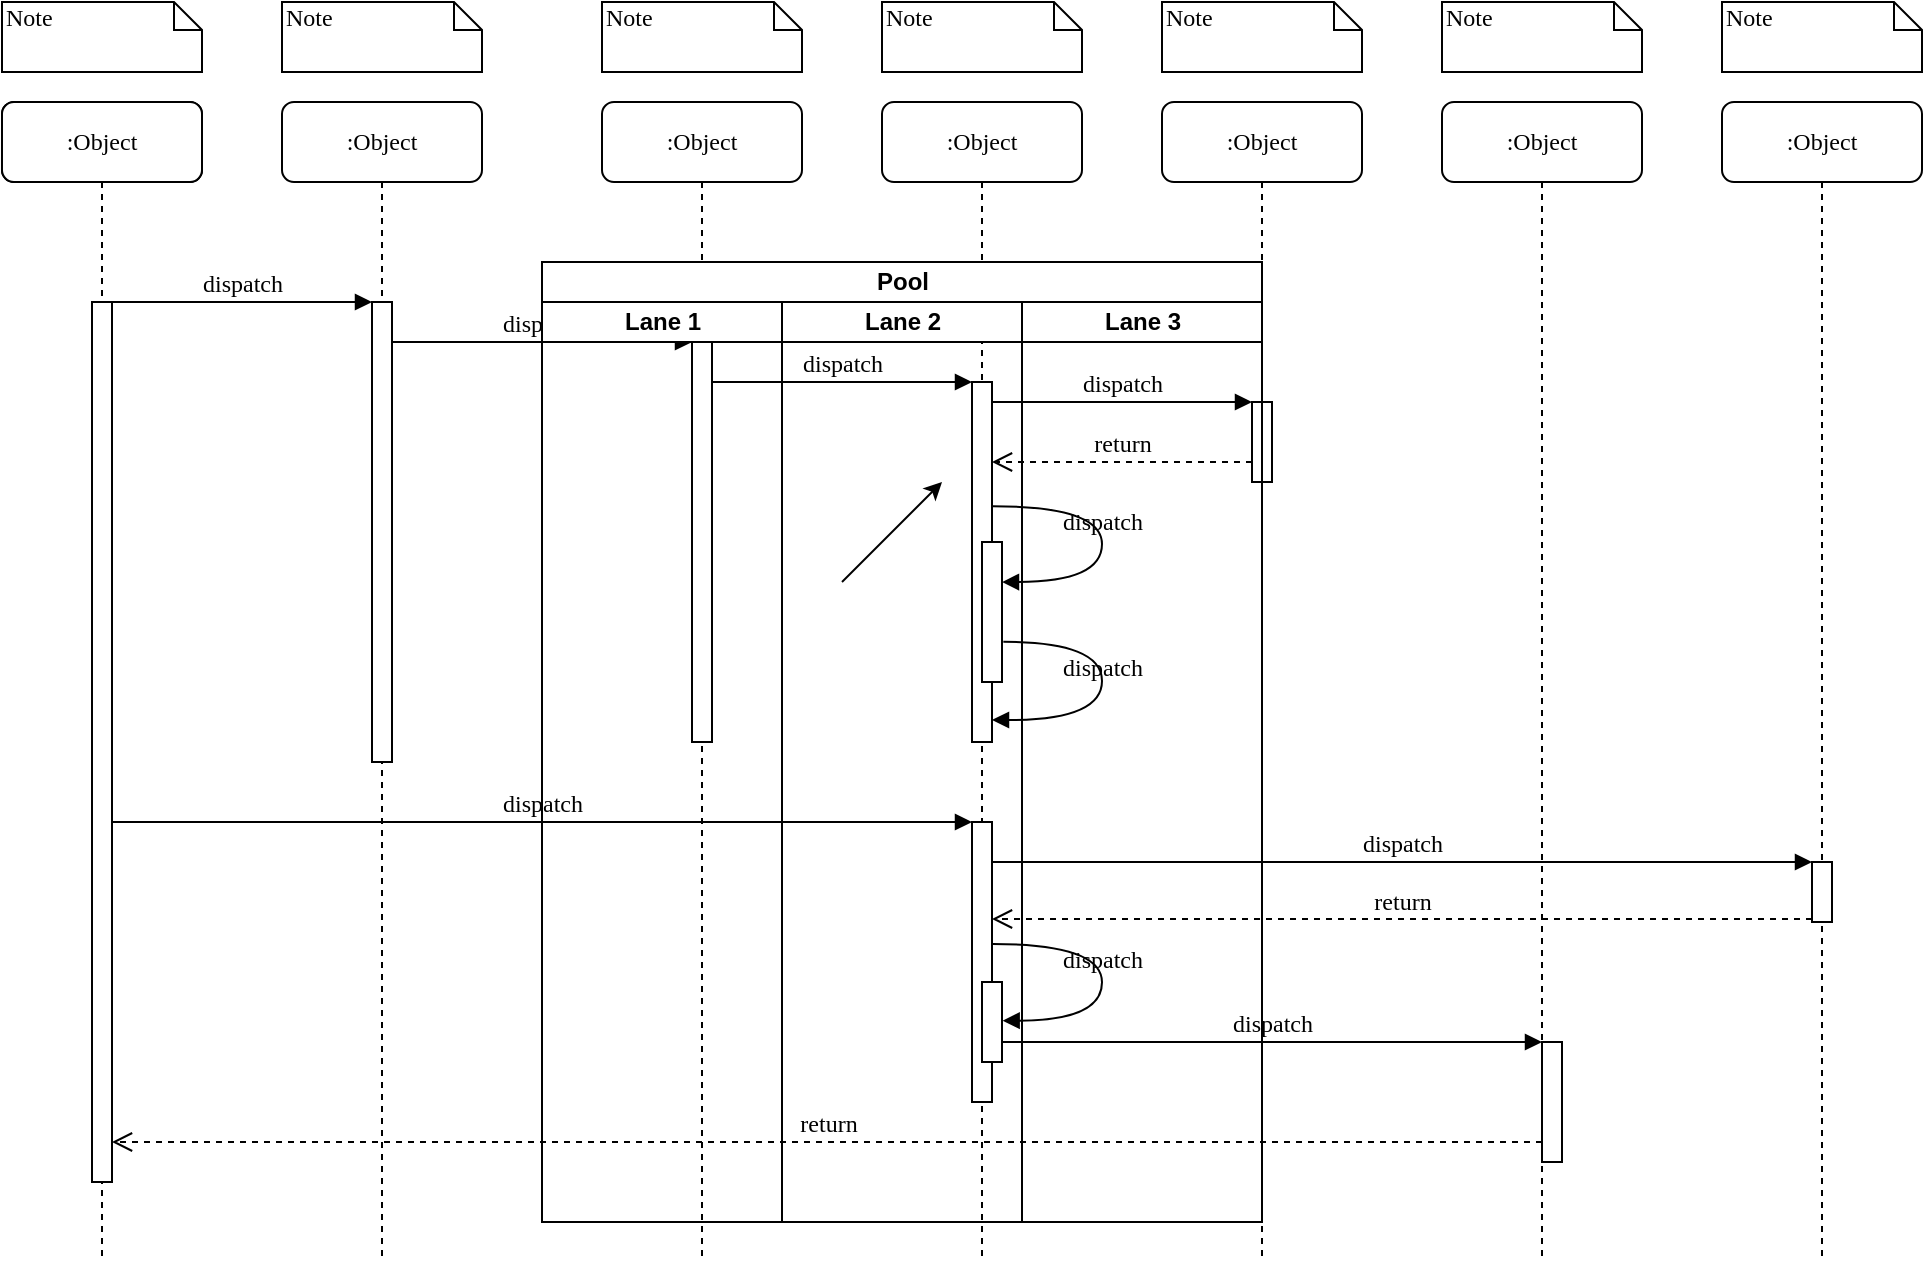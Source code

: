 <mxfile version="21.3.6" type="github" pages="10">
  <diagram name="Page-1" id="13e1069c-82ec-6db2-03f1-153e76fe0fe0">
    <mxGraphModel dx="1434" dy="773" grid="1" gridSize="10" guides="1" tooltips="1" connect="1" arrows="1" fold="1" page="1" pageScale="1" pageWidth="1100" pageHeight="850" background="none" math="0" shadow="0">
      <root>
        <mxCell id="0" />
        <mxCell id="1" parent="0" />
        <mxCell id="7baba1c4bc27f4b0-2" value=":Object" style="shape=umlLifeline;perimeter=lifelinePerimeter;whiteSpace=wrap;html=1;container=1;collapsible=0;recursiveResize=0;outlineConnect=0;rounded=1;shadow=0;comic=0;labelBackgroundColor=none;strokeWidth=1;fontFamily=Verdana;fontSize=12;align=center;" parent="1" vertex="1">
          <mxGeometry x="240" y="80" width="100" height="580" as="geometry" />
        </mxCell>
        <mxCell id="7baba1c4bc27f4b0-10" value="" style="html=1;points=[];perimeter=orthogonalPerimeter;rounded=0;shadow=0;comic=0;labelBackgroundColor=none;strokeWidth=1;fontFamily=Verdana;fontSize=12;align=center;" parent="7baba1c4bc27f4b0-2" vertex="1">
          <mxGeometry x="45" y="100" width="10" height="230" as="geometry" />
        </mxCell>
        <mxCell id="7baba1c4bc27f4b0-3" value=":Object" style="shape=umlLifeline;perimeter=lifelinePerimeter;whiteSpace=wrap;html=1;container=1;collapsible=0;recursiveResize=0;outlineConnect=0;rounded=1;shadow=0;comic=0;labelBackgroundColor=none;strokeWidth=1;fontFamily=Verdana;fontSize=12;align=center;" parent="1" vertex="1">
          <mxGeometry x="400" y="80" width="100" height="580" as="geometry" />
        </mxCell>
        <mxCell id="7baba1c4bc27f4b0-13" value="" style="html=1;points=[];perimeter=orthogonalPerimeter;rounded=0;shadow=0;comic=0;labelBackgroundColor=none;strokeWidth=1;fontFamily=Verdana;fontSize=12;align=center;" parent="7baba1c4bc27f4b0-3" vertex="1">
          <mxGeometry x="45" y="120" width="10" height="200" as="geometry" />
        </mxCell>
        <mxCell id="7baba1c4bc27f4b0-4" value=":Object" style="shape=umlLifeline;perimeter=lifelinePerimeter;whiteSpace=wrap;html=1;container=1;collapsible=0;recursiveResize=0;outlineConnect=0;rounded=1;shadow=0;comic=0;labelBackgroundColor=none;strokeWidth=1;fontFamily=Verdana;fontSize=12;align=center;" parent="1" vertex="1">
          <mxGeometry x="540" y="80" width="100" height="580" as="geometry" />
        </mxCell>
        <mxCell id="7baba1c4bc27f4b0-5" value=":Object" style="shape=umlLifeline;perimeter=lifelinePerimeter;whiteSpace=wrap;html=1;container=1;collapsible=0;recursiveResize=0;outlineConnect=0;rounded=1;shadow=0;comic=0;labelBackgroundColor=none;strokeWidth=1;fontFamily=Verdana;fontSize=12;align=center;" parent="1" vertex="1">
          <mxGeometry x="680" y="80" width="100" height="580" as="geometry" />
        </mxCell>
        <mxCell id="7baba1c4bc27f4b0-6" value=":Object" style="shape=umlLifeline;perimeter=lifelinePerimeter;whiteSpace=wrap;html=1;container=1;collapsible=0;recursiveResize=0;outlineConnect=0;rounded=1;shadow=0;comic=0;labelBackgroundColor=none;strokeWidth=1;fontFamily=Verdana;fontSize=12;align=center;" parent="1" vertex="1">
          <mxGeometry x="820" y="80" width="100" height="580" as="geometry" />
        </mxCell>
        <mxCell id="7baba1c4bc27f4b0-7" value=":Object" style="shape=umlLifeline;perimeter=lifelinePerimeter;whiteSpace=wrap;html=1;container=1;collapsible=0;recursiveResize=0;outlineConnect=0;rounded=1;shadow=0;comic=0;labelBackgroundColor=none;strokeWidth=1;fontFamily=Verdana;fontSize=12;align=center;" parent="1" vertex="1">
          <mxGeometry x="960" y="80" width="100" height="580" as="geometry" />
        </mxCell>
        <mxCell id="7baba1c4bc27f4b0-8" value=":Object" style="shape=umlLifeline;perimeter=lifelinePerimeter;whiteSpace=wrap;html=1;container=1;collapsible=0;recursiveResize=0;outlineConnect=0;rounded=1;shadow=0;comic=0;labelBackgroundColor=none;strokeWidth=1;fontFamily=Verdana;fontSize=12;align=center;" parent="1" vertex="1">
          <mxGeometry x="100" y="80" width="100" height="580" as="geometry" />
        </mxCell>
        <mxCell id="7baba1c4bc27f4b0-9" value="" style="html=1;points=[];perimeter=orthogonalPerimeter;rounded=0;shadow=0;comic=0;labelBackgroundColor=none;strokeWidth=1;fontFamily=Verdana;fontSize=12;align=center;" parent="7baba1c4bc27f4b0-8" vertex="1">
          <mxGeometry x="45" y="100" width="10" height="440" as="geometry" />
        </mxCell>
        <mxCell id="7baba1c4bc27f4b0-16" value="" style="html=1;points=[];perimeter=orthogonalPerimeter;rounded=0;shadow=0;comic=0;labelBackgroundColor=none;strokeWidth=1;fontFamily=Verdana;fontSize=12;align=center;" parent="1" vertex="1">
          <mxGeometry x="585" y="220" width="10" height="180" as="geometry" />
        </mxCell>
        <mxCell id="7baba1c4bc27f4b0-17" value="dispatch" style="html=1;verticalAlign=bottom;endArrow=block;labelBackgroundColor=none;fontFamily=Verdana;fontSize=12;edgeStyle=elbowEdgeStyle;elbow=vertical;" parent="1" source="7baba1c4bc27f4b0-13" target="7baba1c4bc27f4b0-16" edge="1">
          <mxGeometry relative="1" as="geometry">
            <mxPoint x="510" y="220" as="sourcePoint" />
            <Array as="points">
              <mxPoint x="460" y="220" />
            </Array>
          </mxGeometry>
        </mxCell>
        <mxCell id="7baba1c4bc27f4b0-19" value="" style="html=1;points=[];perimeter=orthogonalPerimeter;rounded=0;shadow=0;comic=0;labelBackgroundColor=none;strokeWidth=1;fontFamily=Verdana;fontSize=12;align=center;" parent="1" vertex="1">
          <mxGeometry x="725" y="230" width="10" height="40" as="geometry" />
        </mxCell>
        <mxCell id="7baba1c4bc27f4b0-20" value="dispatch" style="html=1;verticalAlign=bottom;endArrow=block;entryX=0;entryY=0;labelBackgroundColor=none;fontFamily=Verdana;fontSize=12;edgeStyle=elbowEdgeStyle;elbow=vertical;" parent="1" source="7baba1c4bc27f4b0-16" target="7baba1c4bc27f4b0-19" edge="1">
          <mxGeometry relative="1" as="geometry">
            <mxPoint x="650" y="230" as="sourcePoint" />
          </mxGeometry>
        </mxCell>
        <mxCell id="7baba1c4bc27f4b0-21" value="return" style="html=1;verticalAlign=bottom;endArrow=open;dashed=1;endSize=8;labelBackgroundColor=none;fontFamily=Verdana;fontSize=12;edgeStyle=elbowEdgeStyle;elbow=vertical;" parent="1" source="7baba1c4bc27f4b0-19" target="7baba1c4bc27f4b0-16" edge="1">
          <mxGeometry relative="1" as="geometry">
            <mxPoint x="650" y="306" as="targetPoint" />
            <Array as="points">
              <mxPoint x="670" y="260" />
              <mxPoint x="700" y="260" />
            </Array>
          </mxGeometry>
        </mxCell>
        <mxCell id="7baba1c4bc27f4b0-22" value="" style="html=1;points=[];perimeter=orthogonalPerimeter;rounded=0;shadow=0;comic=0;labelBackgroundColor=none;strokeWidth=1;fontFamily=Verdana;fontSize=12;align=center;" parent="1" vertex="1">
          <mxGeometry x="585" y="440" width="10" height="140" as="geometry" />
        </mxCell>
        <mxCell id="7baba1c4bc27f4b0-23" value="dispatch" style="html=1;verticalAlign=bottom;endArrow=block;entryX=0;entryY=0;labelBackgroundColor=none;fontFamily=Verdana;fontSize=12;" parent="1" source="7baba1c4bc27f4b0-9" target="7baba1c4bc27f4b0-22" edge="1">
          <mxGeometry relative="1" as="geometry">
            <mxPoint x="510" y="420" as="sourcePoint" />
          </mxGeometry>
        </mxCell>
        <mxCell id="7baba1c4bc27f4b0-25" value="" style="html=1;points=[];perimeter=orthogonalPerimeter;rounded=0;shadow=0;comic=0;labelBackgroundColor=none;strokeColor=#000000;strokeWidth=1;fillColor=#FFFFFF;fontFamily=Verdana;fontSize=12;fontColor=#000000;align=center;" parent="1" vertex="1">
          <mxGeometry x="1005" y="460" width="10" height="30" as="geometry" />
        </mxCell>
        <mxCell id="7baba1c4bc27f4b0-26" value="dispatch" style="html=1;verticalAlign=bottom;endArrow=block;entryX=0;entryY=0;labelBackgroundColor=none;fontFamily=Verdana;fontSize=12;" parent="1" source="7baba1c4bc27f4b0-22" target="7baba1c4bc27f4b0-25" edge="1">
          <mxGeometry relative="1" as="geometry">
            <mxPoint x="930" y="340" as="sourcePoint" />
          </mxGeometry>
        </mxCell>
        <mxCell id="7baba1c4bc27f4b0-27" value="return" style="html=1;verticalAlign=bottom;endArrow=open;dashed=1;endSize=8;exitX=0;exitY=0.95;labelBackgroundColor=none;fontFamily=Verdana;fontSize=12;" parent="1" source="7baba1c4bc27f4b0-25" target="7baba1c4bc27f4b0-22" edge="1">
          <mxGeometry relative="1" as="geometry">
            <mxPoint x="930" y="416" as="targetPoint" />
          </mxGeometry>
        </mxCell>
        <mxCell id="7baba1c4bc27f4b0-28" value="" style="html=1;points=[];perimeter=orthogonalPerimeter;rounded=0;shadow=0;comic=0;labelBackgroundColor=none;strokeWidth=1;fontFamily=Verdana;fontSize=12;align=center;" parent="1" vertex="1">
          <mxGeometry x="870" y="550" width="10" height="60" as="geometry" />
        </mxCell>
        <mxCell id="7baba1c4bc27f4b0-29" value="dispatch" style="html=1;verticalAlign=bottom;endArrow=block;entryX=0;entryY=0;labelBackgroundColor=none;fontFamily=Verdana;fontSize=12;edgeStyle=elbowEdgeStyle;elbow=vertical;" parent="1" source="7baba1c4bc27f4b0-37" target="7baba1c4bc27f4b0-28" edge="1">
          <mxGeometry relative="1" as="geometry">
            <mxPoint x="800" y="550" as="sourcePoint" />
          </mxGeometry>
        </mxCell>
        <mxCell id="7baba1c4bc27f4b0-30" value="return" style="html=1;verticalAlign=bottom;endArrow=open;dashed=1;endSize=8;labelBackgroundColor=none;fontFamily=Verdana;fontSize=12;edgeStyle=elbowEdgeStyle;elbow=vertical;" parent="1" source="7baba1c4bc27f4b0-28" target="7baba1c4bc27f4b0-9" edge="1">
          <mxGeometry relative="1" as="geometry">
            <mxPoint x="800" y="626" as="targetPoint" />
            <Array as="points">
              <mxPoint x="570" y="600" />
            </Array>
          </mxGeometry>
        </mxCell>
        <mxCell id="7baba1c4bc27f4b0-11" value="dispatch" style="html=1;verticalAlign=bottom;endArrow=block;entryX=0;entryY=0;labelBackgroundColor=none;fontFamily=Verdana;fontSize=12;edgeStyle=elbowEdgeStyle;elbow=vertical;" parent="1" source="7baba1c4bc27f4b0-9" target="7baba1c4bc27f4b0-10" edge="1">
          <mxGeometry relative="1" as="geometry">
            <mxPoint x="220" y="190" as="sourcePoint" />
          </mxGeometry>
        </mxCell>
        <mxCell id="7baba1c4bc27f4b0-14" value="dispatch" style="html=1;verticalAlign=bottom;endArrow=block;entryX=0;entryY=0;labelBackgroundColor=none;fontFamily=Verdana;fontSize=12;edgeStyle=elbowEdgeStyle;elbow=vertical;" parent="1" source="7baba1c4bc27f4b0-10" target="7baba1c4bc27f4b0-13" edge="1">
          <mxGeometry relative="1" as="geometry">
            <mxPoint x="370" y="200" as="sourcePoint" />
          </mxGeometry>
        </mxCell>
        <mxCell id="7baba1c4bc27f4b0-34" value="" style="html=1;points=[];perimeter=orthogonalPerimeter;rounded=0;shadow=0;comic=0;labelBackgroundColor=none;strokeWidth=1;fontFamily=Verdana;fontSize=12;align=center;" parent="1" vertex="1">
          <mxGeometry x="590" y="300" width="10" height="70" as="geometry" />
        </mxCell>
        <mxCell id="7baba1c4bc27f4b0-35" value="dispatch" style="html=1;verticalAlign=bottom;endArrow=block;labelBackgroundColor=none;fontFamily=Verdana;fontSize=12;elbow=vertical;edgeStyle=orthogonalEdgeStyle;curved=1;entryX=1;entryY=0.286;entryPerimeter=0;exitX=1.038;exitY=0.345;exitPerimeter=0;" parent="1" source="7baba1c4bc27f4b0-16" target="7baba1c4bc27f4b0-34" edge="1">
          <mxGeometry relative="1" as="geometry">
            <mxPoint x="465" y="230" as="sourcePoint" />
            <mxPoint x="595" y="230" as="targetPoint" />
            <Array as="points">
              <mxPoint x="650" y="282" />
              <mxPoint x="650" y="320" />
            </Array>
          </mxGeometry>
        </mxCell>
        <mxCell id="7baba1c4bc27f4b0-36" value="dispatch" style="html=1;verticalAlign=bottom;endArrow=block;labelBackgroundColor=none;fontFamily=Verdana;fontSize=12;elbow=vertical;edgeStyle=orthogonalEdgeStyle;curved=1;exitX=1.066;exitY=0.713;exitPerimeter=0;" parent="1" source="7baba1c4bc27f4b0-34" edge="1">
          <mxGeometry relative="1" as="geometry">
            <mxPoint x="610.333" y="350" as="sourcePoint" />
            <mxPoint x="595" y="389" as="targetPoint" />
            <Array as="points">
              <mxPoint x="650" y="350" />
              <mxPoint x="650" y="389" />
            </Array>
          </mxGeometry>
        </mxCell>
        <mxCell id="7baba1c4bc27f4b0-37" value="" style="html=1;points=[];perimeter=orthogonalPerimeter;rounded=0;shadow=0;comic=0;labelBackgroundColor=none;strokeWidth=1;fontFamily=Verdana;fontSize=12;align=center;" parent="1" vertex="1">
          <mxGeometry x="590" y="520" width="10" height="40" as="geometry" />
        </mxCell>
        <mxCell id="7baba1c4bc27f4b0-39" value="dispatch" style="html=1;verticalAlign=bottom;endArrow=block;labelBackgroundColor=none;fontFamily=Verdana;fontSize=12;elbow=vertical;edgeStyle=orthogonalEdgeStyle;curved=1;entryX=1;entryY=0.286;entryPerimeter=0;exitX=1.038;exitY=0.345;exitPerimeter=0;" parent="1" edge="1">
          <mxGeometry relative="1" as="geometry">
            <mxPoint x="595.333" y="501" as="sourcePoint" />
            <mxPoint x="600.333" y="539.333" as="targetPoint" />
            <Array as="points">
              <mxPoint x="650" y="501" />
              <mxPoint x="650" y="539" />
            </Array>
          </mxGeometry>
        </mxCell>
        <mxCell id="7baba1c4bc27f4b0-40" value="Note" style="shape=note;whiteSpace=wrap;html=1;size=14;verticalAlign=top;align=left;spacingTop=-6;rounded=0;shadow=0;comic=0;labelBackgroundColor=none;strokeWidth=1;fontFamily=Verdana;fontSize=12" parent="1" vertex="1">
          <mxGeometry x="100" y="30" width="100" height="35" as="geometry" />
        </mxCell>
        <mxCell id="7baba1c4bc27f4b0-41" value="Note" style="shape=note;whiteSpace=wrap;html=1;size=14;verticalAlign=top;align=left;spacingTop=-6;rounded=0;shadow=0;comic=0;labelBackgroundColor=none;strokeWidth=1;fontFamily=Verdana;fontSize=12" parent="1" vertex="1">
          <mxGeometry x="240" y="30" width="100" height="35" as="geometry" />
        </mxCell>
        <mxCell id="7baba1c4bc27f4b0-42" value="Note" style="shape=note;whiteSpace=wrap;html=1;size=14;verticalAlign=top;align=left;spacingTop=-6;rounded=0;shadow=0;comic=0;labelBackgroundColor=none;strokeWidth=1;fontFamily=Verdana;fontSize=12" parent="1" vertex="1">
          <mxGeometry x="400" y="30" width="100" height="35" as="geometry" />
        </mxCell>
        <mxCell id="7baba1c4bc27f4b0-43" value="Note" style="shape=note;whiteSpace=wrap;html=1;size=14;verticalAlign=top;align=left;spacingTop=-6;rounded=0;shadow=0;comic=0;labelBackgroundColor=none;strokeWidth=1;fontFamily=Verdana;fontSize=12" parent="1" vertex="1">
          <mxGeometry x="540" y="30" width="100" height="35" as="geometry" />
        </mxCell>
        <mxCell id="7baba1c4bc27f4b0-44" value="Note" style="shape=note;whiteSpace=wrap;html=1;size=14;verticalAlign=top;align=left;spacingTop=-6;rounded=0;shadow=0;comic=0;labelBackgroundColor=none;strokeWidth=1;fontFamily=Verdana;fontSize=12" parent="1" vertex="1">
          <mxGeometry x="680" y="30" width="100" height="35" as="geometry" />
        </mxCell>
        <mxCell id="7baba1c4bc27f4b0-45" value="Note" style="shape=note;whiteSpace=wrap;html=1;size=14;verticalAlign=top;align=left;spacingTop=-6;rounded=0;shadow=0;comic=0;labelBackgroundColor=none;strokeWidth=1;fontFamily=Verdana;fontSize=12" parent="1" vertex="1">
          <mxGeometry x="820" y="30" width="100" height="35" as="geometry" />
        </mxCell>
        <mxCell id="7baba1c4bc27f4b0-46" value="Note" style="shape=note;whiteSpace=wrap;html=1;size=14;verticalAlign=top;align=left;spacingTop=-6;rounded=0;shadow=0;comic=0;labelBackgroundColor=none;strokeWidth=1;fontFamily=Verdana;fontSize=12" parent="1" vertex="1">
          <mxGeometry x="960" y="30" width="100" height="35" as="geometry" />
        </mxCell>
        <mxCell id="Ly3Mr6VgwBo3FDlo_K2C-1" value="" style="endArrow=classic;html=1;rounded=0;" parent="1" edge="1">
          <mxGeometry width="50" height="50" relative="1" as="geometry">
            <mxPoint x="520" y="320" as="sourcePoint" />
            <mxPoint x="570" y="270" as="targetPoint" />
          </mxGeometry>
        </mxCell>
        <mxCell id="8MhnRC5ZxViaSBgOeKAo-1" value=":Object" style="shape=umlLifeline;perimeter=lifelinePerimeter;whiteSpace=wrap;html=1;container=1;collapsible=0;recursiveResize=0;outlineConnect=0;rounded=1;shadow=0;comic=0;labelBackgroundColor=none;strokeWidth=1;fontFamily=Verdana;fontSize=12;align=center;" parent="1" vertex="1">
          <mxGeometry x="100" y="80" width="100" height="580" as="geometry" />
        </mxCell>
        <mxCell id="8MhnRC5ZxViaSBgOeKAo-2" value="" style="html=1;points=[];perimeter=orthogonalPerimeter;rounded=0;shadow=0;comic=0;labelBackgroundColor=none;strokeWidth=1;fontFamily=Verdana;fontSize=12;align=center;" parent="8MhnRC5ZxViaSBgOeKAo-1" vertex="1">
          <mxGeometry x="45" y="100" width="10" height="440" as="geometry" />
        </mxCell>
        <mxCell id="h9A5qm4Wvw0RDCGaVRqh-1" value="Pool" style="swimlane;childLayout=stackLayout;resizeParent=1;resizeParentMax=0;startSize=20;html=1;" parent="1" vertex="1">
          <mxGeometry x="370.0" y="160" width="360" height="480" as="geometry" />
        </mxCell>
        <mxCell id="h9A5qm4Wvw0RDCGaVRqh-2" value="Lane 1" style="swimlane;startSize=20;html=1;" parent="h9A5qm4Wvw0RDCGaVRqh-1" vertex="1">
          <mxGeometry y="20" width="120" height="460" as="geometry" />
        </mxCell>
        <mxCell id="h9A5qm4Wvw0RDCGaVRqh-3" value="Lane 2" style="swimlane;startSize=20;html=1;" parent="h9A5qm4Wvw0RDCGaVRqh-1" vertex="1">
          <mxGeometry x="120" y="20" width="120" height="460" as="geometry" />
        </mxCell>
        <mxCell id="h9A5qm4Wvw0RDCGaVRqh-4" value="Lane 3" style="swimlane;startSize=20;html=1;" parent="h9A5qm4Wvw0RDCGaVRqh-1" vertex="1">
          <mxGeometry x="240" y="20" width="120" height="460" as="geometry" />
        </mxCell>
      </root>
    </mxGraphModel>
  </diagram>
  <diagram id="naGP_ZNefW2CjVKZXNK9" name="1.vod-web编辑">
    <mxGraphModel dx="1434" dy="773" grid="1" gridSize="10" guides="1" tooltips="1" connect="1" arrows="1" fold="1" page="1" pageScale="1" pageWidth="827" pageHeight="1169" math="0" shadow="0">
      <root>
        <mxCell id="0" />
        <mxCell id="1" parent="0" />
        <mxCell id="78U8H3vz3ysczI6LlTVW-58" value="编辑元数据信息" style="shape=umlFrame;whiteSpace=wrap;html=1;width=133;height=28;" parent="1" vertex="1">
          <mxGeometry x="32" y="522" width="820" height="330" as="geometry" />
        </mxCell>
        <mxCell id="78U8H3vz3ysczI6LlTVW-15" value="获取元数据详情" style="shape=umlFrame;whiteSpace=wrap;html=1;width=120;height=30;" parent="1" vertex="1">
          <mxGeometry x="34" y="240" width="820" height="260" as="geometry" />
        </mxCell>
        <mxCell id="dul_UqaILi7yg5PHXs3L-1" value="VOD portal 前端" style="shape=umlLifeline;perimeter=lifelinePerimeter;whiteSpace=wrap;html=1;container=1;collapsible=0;recursiveResize=0;outlineConnect=0;rounded=1;shadow=0;comic=0;labelBackgroundColor=none;strokeWidth=1;fontFamily=Verdana;fontSize=12;align=center;" parent="1" vertex="1">
          <mxGeometry x="173" y="80" width="120" height="810" as="geometry" />
        </mxCell>
        <mxCell id="78U8H3vz3ysczI6LlTVW-13" value="&lt;span style=&quot;background-color: rgb(255, 255, 0);&quot;&gt;4. 根据metaKey解密出敏感信息并展示&lt;/span&gt;" style="edgeStyle=orthogonalEdgeStyle;html=1;align=left;spacingLeft=2;endArrow=block;rounded=0;curved=1;" parent="dul_UqaILi7yg5PHXs3L-1" edge="1">
          <mxGeometry relative="1" as="geometry">
            <mxPoint x="66" y="350" as="sourcePoint" />
            <Array as="points">
              <mxPoint x="97" y="350" />
              <mxPoint x="97" y="390" />
            </Array>
            <mxPoint x="66" y="390" as="targetPoint" />
          </mxGeometry>
        </mxCell>
        <mxCell id="78U8H3vz3ysczI6LlTVW-34" value="&lt;span style=&quot;font-size: 12px; background-color: rgb(248, 249, 250);&quot;&gt;1. 用户点击编辑元数据&lt;/span&gt;" style="html=1;verticalAlign=bottom;endArrow=block;curved=1;" parent="dul_UqaILi7yg5PHXs3L-1" edge="1">
          <mxGeometry x="-0.097" y="3" width="80" relative="1" as="geometry">
            <mxPoint x="-99" y="229" as="sourcePoint" />
            <mxPoint x="56" y="228.5" as="targetPoint" />
            <Array as="points">
              <mxPoint x="-29" y="229" />
            </Array>
            <mxPoint as="offset" />
          </mxGeometry>
        </mxCell>
        <mxCell id="dul_UqaILi7yg5PHXs3L-4" value="VOD portal 后端" style="shape=umlLifeline;perimeter=lifelinePerimeter;whiteSpace=wrap;html=1;container=1;collapsible=0;recursiveResize=0;outlineConnect=0;rounded=1;shadow=0;comic=0;labelBackgroundColor=none;strokeWidth=1;fontFamily=Verdana;fontSize=12;align=center;" parent="1" vertex="1">
          <mxGeometry x="423" y="80" width="120" height="810" as="geometry" />
        </mxCell>
        <mxCell id="78U8H3vz3ysczI6LlTVW-7" value="" style="html=1;points=[];perimeter=orthogonalPerimeter;" parent="dul_UqaILi7yg5PHXs3L-4" vertex="1">
          <mxGeometry x="55" y="270" width="10" height="50" as="geometry" />
        </mxCell>
        <mxCell id="78U8H3vz3ysczI6LlTVW-46" value="" style="html=1;points=[];perimeter=orthogonalPerimeter;" parent="dul_UqaILi7yg5PHXs3L-4" vertex="1">
          <mxGeometry x="55" y="540" width="10" height="50" as="geometry" />
        </mxCell>
        <mxCell id="78U8H3vz3ysczI6LlTVW-49" value="" style="html=1;points=[];perimeter=orthogonalPerimeter;" parent="dul_UqaILi7yg5PHXs3L-4" vertex="1">
          <mxGeometry x="55" y="640" width="10" height="40" as="geometry" />
        </mxCell>
        <mxCell id="78U8H3vz3ysczI6LlTVW-50" value="8.执行导入job" style="edgeStyle=orthogonalEdgeStyle;html=1;align=left;spacingLeft=2;endArrow=block;rounded=0;entryX=1;entryY=0;curved=1;" parent="dul_UqaILi7yg5PHXs3L-4" target="78U8H3vz3ysczI6LlTVW-49" edge="1">
          <mxGeometry relative="1" as="geometry">
            <mxPoint x="60" y="620" as="sourcePoint" />
            <Array as="points">
              <mxPoint x="90" y="620" />
            </Array>
          </mxGeometry>
        </mxCell>
        <mxCell id="78U8H3vz3ysczI6LlTVW-57" value="9. 同步元数据信息" style="html=1;verticalAlign=bottom;endArrow=block;curved=1;" parent="dul_UqaILi7yg5PHXs3L-4" target="78U8H3vz3ysczI6LlTVW-51" edge="1">
          <mxGeometry width="80" relative="1" as="geometry">
            <mxPoint x="61" y="730" as="sourcePoint" />
            <mxPoint x="141" y="730" as="targetPoint" />
          </mxGeometry>
        </mxCell>
        <mxCell id="dul_UqaILi7yg5PHXs3L-23" value="" style="endArrow=classic;html=1;rounded=0;startArrow=none;" parent="1" source="78U8H3vz3ysczI6LlTVW-30" edge="1">
          <mxGeometry width="50" height="50" relative="1" as="geometry">
            <mxPoint x="73" y="310" as="sourcePoint" />
            <mxPoint x="232.5" y="310" as="targetPoint" />
          </mxGeometry>
        </mxCell>
        <mxCell id="78U8H3vz3ysczI6LlTVW-9" value="3.返回元数据详情" style="html=1;verticalAlign=bottom;endArrow=open;dashed=1;endSize=8;exitX=0;exitY=0.95;curved=1;" parent="1" source="78U8H3vz3ysczI6LlTVW-7" edge="1">
          <mxGeometry relative="1" as="geometry">
            <mxPoint x="244" y="398" as="targetPoint" />
          </mxGeometry>
        </mxCell>
        <mxCell id="78U8H3vz3ysczI6LlTVW-8" value="2. 根据Id获取元数据信息" style="html=1;verticalAlign=bottom;endArrow=block;entryX=0;entryY=0;curved=1;" parent="1" target="78U8H3vz3ysczI6LlTVW-7" edge="1">
          <mxGeometry relative="1" as="geometry">
            <mxPoint x="244" y="350" as="sourcePoint" />
          </mxGeometry>
        </mxCell>
        <mxCell id="78U8H3vz3ysczI6LlTVW-14" value="VNO" style="shape=umlActor;verticalLabelPosition=bottom;verticalAlign=top;html=1;" parent="1" vertex="1">
          <mxGeometry x="43" y="280" width="30" height="60" as="geometry" />
        </mxCell>
        <mxCell id="78U8H3vz3ysczI6LlTVW-16" value="前置条件" style="shape=umlFrame;whiteSpace=wrap;html=1;" parent="1" vertex="1">
          <mxGeometry x="34" y="130" width="820" height="80" as="geometry" />
        </mxCell>
        <mxCell id="78U8H3vz3ysczI6LlTVW-29" value="VNO从portal跳转到vodportal，带入解密后的masterKey,RSA私钥，vno shareKey,vno metaKey等信息&lt;br&gt;或者根据登录流程，直接登录获取解密后的masterKey,RSA私钥，vno shareKey,vno metaKey等信息" style="text;html=1;strokeColor=none;fillColor=none;align=left;verticalAlign=middle;whiteSpace=wrap;rounded=0;" parent="1" vertex="1">
          <mxGeometry x="63" y="170" width="750" height="30" as="geometry" />
        </mxCell>
        <mxCell id="78U8H3vz3ysczI6LlTVW-30" value="" style="html=1;points=[];perimeter=orthogonalPerimeter;" parent="1" vertex="1">
          <mxGeometry x="229" y="300" width="10" height="190" as="geometry" />
        </mxCell>
        <mxCell id="78U8H3vz3ysczI6LlTVW-35" value="5.vno录入元数据信息" style="html=1;verticalAlign=bottom;endArrow=block;curved=1;" parent="1" target="dul_UqaILi7yg5PHXs3L-1" edge="1">
          <mxGeometry width="80" relative="1" as="geometry">
            <mxPoint x="74" y="590" as="sourcePoint" />
            <mxPoint x="124" y="590" as="targetPoint" />
          </mxGeometry>
        </mxCell>
        <mxCell id="78U8H3vz3ysczI6LlTVW-36" value="VNO" style="shape=umlActor;verticalLabelPosition=bottom;verticalAlign=top;html=1;" parent="1" vertex="1">
          <mxGeometry x="41" y="560" width="30" height="60" as="geometry" />
        </mxCell>
        <mxCell id="78U8H3vz3ysczI6LlTVW-47" value="&lt;span style=&quot;background-color: rgb(255, 255, 51);&quot;&gt;6.根据metaKey(AES-CBC)&lt;br&gt;加密敏感信息并提交&lt;/span&gt;" style="html=1;verticalAlign=bottom;endArrow=block;entryX=0;entryY=0;curved=1;" parent="1" source="dul_UqaILi7yg5PHXs3L-1" target="78U8H3vz3ysczI6LlTVW-46" edge="1">
          <mxGeometry relative="1" as="geometry">
            <mxPoint x="408" y="620" as="sourcePoint" />
          </mxGeometry>
        </mxCell>
        <mxCell id="78U8H3vz3ysczI6LlTVW-48" value="7.返回提交成功" style="html=1;verticalAlign=bottom;endArrow=open;dashed=1;endSize=8;exitX=0;exitY=0.95;curved=1;" parent="1" source="78U8H3vz3ysczI6LlTVW-46" target="dul_UqaILi7yg5PHXs3L-1" edge="1">
          <mxGeometry relative="1" as="geometry">
            <mxPoint x="408" y="696" as="targetPoint" />
          </mxGeometry>
        </mxCell>
        <mxCell id="78U8H3vz3ysczI6LlTVW-51" value="search" style="shape=umlLifeline;perimeter=lifelinePerimeter;whiteSpace=wrap;html=1;container=1;collapsible=0;recursiveResize=0;outlineConnect=0;rounded=1;shadow=0;comic=0;labelBackgroundColor=none;strokeWidth=1;fontFamily=Verdana;fontSize=12;align=center;" parent="1" vertex="1">
          <mxGeometry x="674" y="80" width="120" height="810" as="geometry" />
        </mxCell>
      </root>
    </mxGraphModel>
  </diagram>
  <diagram id="KORe5pIPPj9dKJyad5QP" name="2.vod-app播放">
    <mxGraphModel dx="1434" dy="773" grid="1" gridSize="10" guides="1" tooltips="1" connect="1" arrows="1" fold="1" page="1" pageScale="1" pageWidth="1827" pageHeight="1569" math="0" shadow="0">
      <root>
        <mxCell id="0" />
        <mxCell id="1" parent="0" />
        <mxCell id="kbookoIRNJt9osxkdjnC-57" value="s3模式" style="shape=umlFrame;whiteSpace=wrap;html=1;" parent="1" vertex="1">
          <mxGeometry x="70" y="650" width="950" height="210" as="geometry" />
        </mxCell>
        <mxCell id="kbookoIRNJt9osxkdjnC-1" value="APP" style="shape=umlLifeline;perimeter=lifelinePerimeter;whiteSpace=wrap;html=1;container=1;collapsible=0;recursiveResize=0;outlineConnect=0;" parent="1" vertex="1">
          <mxGeometry x="120" y="70" width="100" height="1090" as="geometry" />
        </mxCell>
        <mxCell id="kbookoIRNJt9osxkdjnC-7" value="1.点击影片详情" style="html=1;verticalAlign=bottom;endArrow=block;labelBackgroundColor=#FFFFFF;curved=1;" parent="kbookoIRNJt9osxkdjnC-1" edge="1">
          <mxGeometry width="80" relative="1" as="geometry">
            <mxPoint x="-50" y="210" as="sourcePoint" />
            <mxPoint x="50" y="210" as="targetPoint" />
          </mxGeometry>
        </mxCell>
        <mxCell id="kbookoIRNJt9osxkdjnC-20" value="" style="html=1;points=[];perimeter=orthogonalPerimeter;" parent="kbookoIRNJt9osxkdjnC-1" vertex="1">
          <mxGeometry x="45" y="347" width="10" height="40" as="geometry" />
        </mxCell>
        <mxCell id="kbookoIRNJt9osxkdjnC-21" value="&lt;span style=&quot;background-color: rgb(255, 255, 0);&quot;&gt;4. 根据metaKey解密敏感信息并展示&lt;/span&gt;" style="edgeStyle=orthogonalEdgeStyle;html=1;align=left;spacingLeft=2;endArrow=block;rounded=0;entryX=1;entryY=0;labelBackgroundColor=#FFFFFF;curved=1;" parent="kbookoIRNJt9osxkdjnC-1" target="kbookoIRNJt9osxkdjnC-20" edge="1">
          <mxGeometry relative="1" as="geometry">
            <mxPoint x="50" y="327" as="sourcePoint" />
            <Array as="points">
              <mxPoint x="80" y="327" />
            </Array>
          </mxGeometry>
        </mxCell>
        <mxCell id="kbookoIRNJt9osxkdjnC-55" value="" style="html=1;points=[];perimeter=orthogonalPerimeter;" parent="kbookoIRNJt9osxkdjnC-1" vertex="1">
          <mxGeometry x="45" y="840" width="10" height="40" as="geometry" />
        </mxCell>
        <mxCell id="kbookoIRNJt9osxkdjnC-56" value="13. 播放" style="edgeStyle=orthogonalEdgeStyle;html=1;align=left;spacingLeft=2;endArrow=block;rounded=0;entryX=1;entryY=0;labelBackgroundColor=#FFFFFF;curved=1;" parent="kbookoIRNJt9osxkdjnC-1" target="kbookoIRNJt9osxkdjnC-55" edge="1">
          <mxGeometry x="0.067" y="10" relative="1" as="geometry">
            <mxPoint x="50" y="820" as="sourcePoint" />
            <Array as="points">
              <mxPoint x="80" y="820" />
            </Array>
            <mxPoint as="offset" />
          </mxGeometry>
        </mxCell>
        <mxCell id="kbookoIRNJt9osxkdjnC-59" value="14. 上报播放数据" style="html=1;verticalAlign=bottom;endArrow=block;labelBackgroundColor=#FFFFFF;curved=1;" parent="kbookoIRNJt9osxkdjnC-1" target="kbookoIRNJt9osxkdjnC-58" edge="1">
          <mxGeometry width="80" relative="1" as="geometry">
            <mxPoint x="51" y="940" as="sourcePoint" />
            <mxPoint x="131" y="940" as="targetPoint" />
          </mxGeometry>
        </mxCell>
        <mxCell id="kbookoIRNJt9osxkdjnC-2" value="VOD-Meta Server" style="shape=umlLifeline;perimeter=lifelinePerimeter;whiteSpace=wrap;html=1;container=1;collapsible=0;recursiveResize=0;outlineConnect=0;" parent="1" vertex="1">
          <mxGeometry x="350" y="70" width="100" height="1090" as="geometry" />
        </mxCell>
        <mxCell id="kbookoIRNJt9osxkdjnC-15" value="" style="html=1;points=[];perimeter=orthogonalPerimeter;" parent="kbookoIRNJt9osxkdjnC-2" vertex="1">
          <mxGeometry x="45" y="240" width="10" height="50" as="geometry" />
        </mxCell>
        <mxCell id="kbookoIRNJt9osxkdjnC-24" value="" style="html=1;points=[];perimeter=orthogonalPerimeter;" parent="kbookoIRNJt9osxkdjnC-2" vertex="1">
          <mxGeometry x="45" y="470" width="10" height="50" as="geometry" />
        </mxCell>
        <mxCell id="kbookoIRNJt9osxkdjnC-50" value="" style="html=1;points=[];perimeter=orthogonalPerimeter;" parent="kbookoIRNJt9osxkdjnC-2" vertex="1">
          <mxGeometry x="45" y="649" width="10" height="31" as="geometry" />
        </mxCell>
        <mxCell id="kbookoIRNJt9osxkdjnC-3" value="流媒体" style="shape=umlLifeline;perimeter=lifelinePerimeter;whiteSpace=wrap;html=1;container=1;collapsible=0;recursiveResize=0;outlineConnect=0;" parent="1" vertex="1">
          <mxGeometry x="589" y="70" width="105" height="1090" as="geometry" />
        </mxCell>
        <mxCell id="kbookoIRNJt9osxkdjnC-47" value="" style="html=1;points=[];perimeter=orthogonalPerimeter;" parent="kbookoIRNJt9osxkdjnC-3" vertex="1">
          <mxGeometry x="48" y="620" width="10" height="140" as="geometry" />
        </mxCell>
        <mxCell id="kbookoIRNJt9osxkdjnC-54" value="11. 从s3获取播放资源" style="edgeStyle=orthogonalEdgeStyle;html=1;align=left;spacingLeft=2;endArrow=block;rounded=0;entryX=1;entryY=0;labelBackgroundColor=#FFFFFF;curved=1;" parent="kbookoIRNJt9osxkdjnC-3" edge="1">
          <mxGeometry relative="1" as="geometry">
            <mxPoint x="58" y="705" as="sourcePoint" />
            <Array as="points">
              <mxPoint x="88" y="705" />
            </Array>
            <mxPoint x="63" y="725" as="targetPoint" />
          </mxGeometry>
        </mxCell>
        <mxCell id="kbookoIRNJt9osxkdjnC-4" value="前置条件" style="shape=umlFrame;whiteSpace=wrap;html=1;" parent="1" vertex="1">
          <mxGeometry x="70" y="140" width="950" height="90" as="geometry" />
        </mxCell>
        <mxCell id="kbookoIRNJt9osxkdjnC-8" value="终端用户" style="shape=umlActor;verticalLabelPosition=bottom;verticalAlign=top;html=1;" parent="1" vertex="1">
          <mxGeometry x="30" y="250" width="30" height="60" as="geometry" />
        </mxCell>
        <mxCell id="kbookoIRNJt9osxkdjnC-16" value="2. 根据Id获取影片详情" style="html=1;verticalAlign=bottom;endArrow=block;entryX=0;entryY=0;labelBackgroundColor=#FFFFFF;curved=1;" parent="1" source="kbookoIRNJt9osxkdjnC-1" target="kbookoIRNJt9osxkdjnC-15" edge="1">
          <mxGeometry relative="1" as="geometry">
            <mxPoint x="295" y="310" as="sourcePoint" />
          </mxGeometry>
        </mxCell>
        <mxCell id="kbookoIRNJt9osxkdjnC-17" value="3. 返回详情信息" style="html=1;verticalAlign=bottom;endArrow=open;dashed=1;endSize=8;labelBackgroundColor=#FFFFFF;curved=1;" parent="1" edge="1">
          <mxGeometry relative="1" as="geometry">
            <mxPoint x="169.5" y="360" as="targetPoint" />
            <mxPoint x="399.5" y="360" as="sourcePoint" />
          </mxGeometry>
        </mxCell>
        <mxCell id="kbookoIRNJt9osxkdjnC-22" value="5. 点击播放" style="html=1;verticalAlign=bottom;endArrow=block;labelBackgroundColor=#FFFFFF;curved=1;" parent="1" edge="1">
          <mxGeometry width="80" relative="1" as="geometry">
            <mxPoint x="70" y="510" as="sourcePoint" />
            <mxPoint x="170" y="510" as="targetPoint" />
          </mxGeometry>
        </mxCell>
        <mxCell id="kbookoIRNJt9osxkdjnC-23" value="终端用户" style="shape=umlActor;verticalLabelPosition=bottom;verticalAlign=top;html=1;" parent="1" vertex="1">
          <mxGeometry x="30" y="480" width="30" height="60" as="geometry" />
        </mxCell>
        <mxCell id="kbookoIRNJt9osxkdjnC-25" value="6. 获取播放资源" style="html=1;verticalAlign=bottom;endArrow=block;entryX=0;entryY=0;labelBackgroundColor=#FFFFFF;curved=1;" parent="1" source="kbookoIRNJt9osxkdjnC-1" target="kbookoIRNJt9osxkdjnC-24" edge="1">
          <mxGeometry relative="1" as="geometry">
            <mxPoint x="325" y="540" as="sourcePoint" />
          </mxGeometry>
        </mxCell>
        <mxCell id="kbookoIRNJt9osxkdjnC-26" value="7.返回播放资源" style="html=1;verticalAlign=bottom;endArrow=open;dashed=1;endSize=8;exitX=0;exitY=0.95;labelBackgroundColor=#FFFFFF;curved=1;" parent="1" source="kbookoIRNJt9osxkdjnC-24" target="kbookoIRNJt9osxkdjnC-1" edge="1">
          <mxGeometry relative="1" as="geometry">
            <mxPoint x="325" y="616" as="targetPoint" />
          </mxGeometry>
        </mxCell>
        <mxCell id="kbookoIRNJt9osxkdjnC-48" value="8. 请求播放" style="html=1;verticalAlign=bottom;endArrow=block;entryX=0;entryY=0;labelBackgroundColor=#FFFFFF;curved=1;" parent="1" source="kbookoIRNJt9osxkdjnC-1" target="kbookoIRNJt9osxkdjnC-47" edge="1">
          <mxGeometry relative="1" as="geometry">
            <mxPoint x="325" y="690" as="sourcePoint" />
          </mxGeometry>
        </mxCell>
        <mxCell id="kbookoIRNJt9osxkdjnC-49" value="12. 返回stream" style="html=1;verticalAlign=bottom;endArrow=open;dashed=1;endSize=8;exitX=0;exitY=0.95;labelBackgroundColor=#FFFFFF;curved=1;" parent="1" source="kbookoIRNJt9osxkdjnC-47" target="kbookoIRNJt9osxkdjnC-1" edge="1">
          <mxGeometry relative="1" as="geometry">
            <mxPoint x="325" y="766" as="targetPoint" />
          </mxGeometry>
        </mxCell>
        <mxCell id="kbookoIRNJt9osxkdjnC-51" value="9. 获取资源地址等信息" style="html=1;verticalAlign=bottom;endArrow=block;entryX=1;entryY=0;labelBackgroundColor=#FFFFFF;curved=1;" parent="1" edge="1">
          <mxGeometry relative="1" as="geometry">
            <mxPoint x="631" y="719" as="sourcePoint" />
            <mxPoint x="406" y="719" as="targetPoint" />
          </mxGeometry>
        </mxCell>
        <mxCell id="kbookoIRNJt9osxkdjnC-52" value="10. 返回资源信息" style="html=1;verticalAlign=bottom;endArrow=open;dashed=1;endSize=8;exitX=1;exitY=0.95;labelBackgroundColor=#FFFFFF;curved=1;entryX=0;entryY=0.414;entryDx=0;entryDy=0;entryPerimeter=0;" parent="1" source="kbookoIRNJt9osxkdjnC-50" target="kbookoIRNJt9osxkdjnC-47" edge="1">
          <mxGeometry x="0.004" relative="1" as="geometry">
            <mxPoint x="630" y="748" as="targetPoint" />
            <mxPoint as="offset" />
          </mxGeometry>
        </mxCell>
        <mxCell id="kbookoIRNJt9osxkdjnC-58" value="大数据" style="shape=umlLifeline;perimeter=lifelinePerimeter;whiteSpace=wrap;html=1;container=1;collapsible=0;recursiveResize=0;outlineConnect=0;" parent="1" vertex="1">
          <mxGeometry x="890" y="70" width="100" height="1090" as="geometry" />
        </mxCell>
      </root>
    </mxGraphModel>
  </diagram>
  <diagram id="gjWF6V5qPFigrquj97nw" name="3. enduser top N 数据">
    <mxGraphModel dx="1434" dy="773" grid="1" gridSize="10" guides="1" tooltips="1" connect="1" arrows="1" fold="1" page="1" pageScale="1" pageWidth="1827" pageHeight="1569" math="0" shadow="0">
      <root>
        <mxCell id="0" />
        <mxCell id="1" parent="0" />
        <mxCell id="eoCXFDoKKmJVifIwsHfB-1" value="APP" style="shape=umlLifeline;perimeter=lifelinePerimeter;whiteSpace=wrap;html=1;container=1;collapsible=0;recursiveResize=0;outlineConnect=0;" parent="1" vertex="1">
          <mxGeometry x="200" y="80" width="100" height="1040" as="geometry" />
        </mxCell>
        <mxCell id="eoCXFDoKKmJVifIwsHfB-9" value="1.上报数据（包括敏感数据）" style="html=1;verticalAlign=bottom;endArrow=block;labelBackgroundColor=#FFFF00;curved=1;" parent="eoCXFDoKKmJVifIwsHfB-1" target="eoCXFDoKKmJVifIwsHfB-3" edge="1">
          <mxGeometry width="80" relative="1" as="geometry">
            <mxPoint x="50" y="320" as="sourcePoint" />
            <mxPoint x="130" y="320" as="targetPoint" />
          </mxGeometry>
        </mxCell>
        <mxCell id="eoCXFDoKKmJVifIwsHfB-37" value="" style="html=1;points=[];perimeter=orthogonalPerimeter;" parent="eoCXFDoKKmJVifIwsHfB-1" vertex="1">
          <mxGeometry x="44" y="931" width="10" height="40" as="geometry" />
        </mxCell>
        <mxCell id="eoCXFDoKKmJVifIwsHfB-38" value="11. 根据metaKey解密出敏感数据，并展示" style="edgeStyle=orthogonalEdgeStyle;html=1;align=left;spacingLeft=2;endArrow=block;rounded=0;entryX=1;entryY=0;labelBackgroundColor=#FFFFFF;curved=1;" parent="eoCXFDoKKmJVifIwsHfB-1" target="eoCXFDoKKmJVifIwsHfB-37" edge="1">
          <mxGeometry relative="1" as="geometry">
            <mxPoint x="49" y="911" as="sourcePoint" />
            <Array as="points">
              <mxPoint x="79" y="911" />
            </Array>
          </mxGeometry>
        </mxCell>
        <mxCell id="eoCXFDoKKmJVifIwsHfB-2" value="EndUser" style="shape=umlLifeline;perimeter=lifelinePerimeter;whiteSpace=wrap;html=1;container=1;collapsible=0;recursiveResize=0;outlineConnect=0;" parent="1" vertex="1">
          <mxGeometry x="400" y="80" width="100" height="1040" as="geometry" />
        </mxCell>
        <mxCell id="eoCXFDoKKmJVifIwsHfB-10" value="&lt;span style=&quot;background-color: rgb(255, 255, 255);&quot;&gt;1.上报数据&lt;/span&gt;" style="html=1;verticalAlign=bottom;endArrow=block;labelBackgroundColor=#FFFF00;curved=1;" parent="eoCXFDoKKmJVifIwsHfB-2" target="eoCXFDoKKmJVifIwsHfB-3" edge="1">
          <mxGeometry width="80" relative="1" as="geometry">
            <mxPoint x="50" y="360" as="sourcePoint" />
            <mxPoint x="130" y="360" as="targetPoint" />
          </mxGeometry>
        </mxCell>
        <mxCell id="eoCXFDoKKmJVifIwsHfB-34" value="" style="html=1;points=[];perimeter=orthogonalPerimeter;" parent="eoCXFDoKKmJVifIwsHfB-2" vertex="1">
          <mxGeometry x="45" y="830" width="10" height="50" as="geometry" />
        </mxCell>
        <mxCell id="eoCXFDoKKmJVifIwsHfB-3" value="大数据" style="shape=umlLifeline;perimeter=lifelinePerimeter;whiteSpace=wrap;html=1;container=1;collapsible=0;recursiveResize=0;outlineConnect=0;" parent="1" vertex="1">
          <mxGeometry x="600" y="80" width="100" height="1040" as="geometry" />
        </mxCell>
        <mxCell id="eoCXFDoKKmJVifIwsHfB-12" value="" style="html=1;points=[];perimeter=orthogonalPerimeter;" parent="eoCXFDoKKmJVifIwsHfB-3" vertex="1">
          <mxGeometry x="45" y="419" width="10" height="40" as="geometry" />
        </mxCell>
        <mxCell id="eoCXFDoKKmJVifIwsHfB-13" value="2. 分析数据" style="edgeStyle=orthogonalEdgeStyle;html=1;align=left;spacingLeft=2;endArrow=block;rounded=0;entryX=1;entryY=0;labelBackgroundColor=#FFFFFF;curved=1;" parent="eoCXFDoKKmJVifIwsHfB-3" target="eoCXFDoKKmJVifIwsHfB-12" edge="1">
          <mxGeometry relative="1" as="geometry">
            <mxPoint x="50" y="399" as="sourcePoint" />
            <Array as="points">
              <mxPoint x="80" y="399" />
            </Array>
          </mxGeometry>
        </mxCell>
        <mxCell id="eoCXFDoKKmJVifIwsHfB-14" value="3. 定时上传" style="html=1;verticalAlign=bottom;endArrow=block;labelBackgroundColor=#FFFFFF;curved=1;" parent="eoCXFDoKKmJVifIwsHfB-3" target="eoCXFDoKKmJVifIwsHfB-11" edge="1">
          <mxGeometry width="80" relative="1" as="geometry">
            <mxPoint x="50" y="500" as="sourcePoint" />
            <mxPoint x="130" y="500" as="targetPoint" />
          </mxGeometry>
        </mxCell>
        <mxCell id="eoCXFDoKKmJVifIwsHfB-5" value="Portal后端" style="shape=umlLifeline;perimeter=lifelinePerimeter;whiteSpace=wrap;html=1;container=1;collapsible=0;recursiveResize=0;outlineConnect=0;" parent="1" vertex="1">
          <mxGeometry x="1000" y="80" width="100" height="1040" as="geometry" />
        </mxCell>
        <mxCell id="eoCXFDoKKmJVifIwsHfB-22" value="" style="html=1;points=[];perimeter=orthogonalPerimeter;" parent="eoCXFDoKKmJVifIwsHfB-5" vertex="1">
          <mxGeometry x="45" y="745" width="10" height="45" as="geometry" />
        </mxCell>
        <mxCell id="eoCXFDoKKmJVifIwsHfB-25" value="" style="html=1;points=[];perimeter=orthogonalPerimeter;" parent="eoCXFDoKKmJVifIwsHfB-5" vertex="1">
          <mxGeometry x="45" y="661" width="10" height="40" as="geometry" />
        </mxCell>
        <mxCell id="eoCXFDoKKmJVifIwsHfB-26" value="6. 将topN数据写入数据库" style="edgeStyle=orthogonalEdgeStyle;html=1;align=left;spacingLeft=2;endArrow=block;rounded=0;entryX=1;entryY=0;labelBackgroundColor=#FFFFFF;curved=1;" parent="eoCXFDoKKmJVifIwsHfB-5" target="eoCXFDoKKmJVifIwsHfB-25" edge="1">
          <mxGeometry relative="1" as="geometry">
            <mxPoint x="50" y="641" as="sourcePoint" />
            <Array as="points">
              <mxPoint x="80" y="641" />
            </Array>
          </mxGeometry>
        </mxCell>
        <mxCell id="eoCXFDoKKmJVifIwsHfB-8" value="前置条件" style="shape=umlFrame;whiteSpace=wrap;html=1;" parent="1" vertex="1">
          <mxGeometry x="160" y="160" width="1240" height="200" as="geometry" />
        </mxCell>
        <mxCell id="eoCXFDoKKmJVifIwsHfB-11" value="FTP" style="shape=umlLifeline;perimeter=lifelinePerimeter;whiteSpace=wrap;html=1;container=1;collapsible=0;recursiveResize=0;outlineConnect=0;" parent="1" vertex="1">
          <mxGeometry x="800" y="80" width="100" height="1040" as="geometry" />
        </mxCell>
        <mxCell id="eoCXFDoKKmJVifIwsHfB-19" value="" style="html=1;points=[];perimeter=orthogonalPerimeter;" parent="eoCXFDoKKmJVifIwsHfB-11" vertex="1">
          <mxGeometry x="44" y="560" width="10" height="60" as="geometry" />
        </mxCell>
        <mxCell id="eoCXFDoKKmJVifIwsHfB-20" value="4. 定时拉取topN数据" style="html=1;verticalAlign=bottom;endArrow=block;entryX=1;entryY=0;labelBackgroundColor=#FFFFFF;curved=1;" parent="1" source="eoCXFDoKKmJVifIwsHfB-5" target="eoCXFDoKKmJVifIwsHfB-19" edge="1">
          <mxGeometry relative="1" as="geometry">
            <mxPoint x="910" y="640" as="sourcePoint" />
          </mxGeometry>
        </mxCell>
        <mxCell id="eoCXFDoKKmJVifIwsHfB-21" value="5. 返回topN数据" style="html=1;verticalAlign=bottom;endArrow=open;dashed=1;endSize=8;exitX=1;exitY=0.95;labelBackgroundColor=#FFFFFF;curved=1;" parent="1" source="eoCXFDoKKmJVifIwsHfB-19" target="eoCXFDoKKmJVifIwsHfB-5" edge="1">
          <mxGeometry relative="1" as="geometry">
            <mxPoint x="910" y="697" as="targetPoint" />
          </mxGeometry>
        </mxCell>
        <mxCell id="eoCXFDoKKmJVifIwsHfB-23" value="7.定时拉取topN数据" style="html=1;verticalAlign=bottom;endArrow=block;entryX=0;entryY=0;labelBackgroundColor=#FFFFFF;curved=1;" parent="1" target="eoCXFDoKKmJVifIwsHfB-22" edge="1">
          <mxGeometry x="0.009" relative="1" as="geometry">
            <mxPoint x="449.5" y="825" as="sourcePoint" />
            <mxPoint x="1" as="offset" />
          </mxGeometry>
        </mxCell>
        <mxCell id="eoCXFDoKKmJVifIwsHfB-24" value="8.返回topN数据" style="html=1;verticalAlign=bottom;endArrow=open;dashed=1;endSize=8;exitX=0;exitY=0.95;labelBackgroundColor=#FFFFFF;curved=1;" parent="1" edge="1">
          <mxGeometry x="-0.009" relative="1" as="geometry">
            <mxPoint x="449.5" y="869.75" as="targetPoint" />
            <mxPoint x="1045" y="869.75" as="sourcePoint" />
            <mxPoint as="offset" />
          </mxGeometry>
        </mxCell>
        <mxCell id="eoCXFDoKKmJVifIwsHfB-36" value="10.返回带敏感信息的top数据" style="html=1;verticalAlign=bottom;endArrow=open;dashed=1;endSize=8;exitX=0;exitY=0.95;labelBackgroundColor=#FFFFFF;curved=1;" parent="1" source="eoCXFDoKKmJVifIwsHfB-34" target="eoCXFDoKKmJVifIwsHfB-1" edge="1">
          <mxGeometry relative="1" as="geometry">
            <mxPoint x="375" y="986" as="targetPoint" />
          </mxGeometry>
        </mxCell>
        <mxCell id="eoCXFDoKKmJVifIwsHfB-35" value="9.获取topN数据" style="html=1;verticalAlign=bottom;endArrow=block;entryX=0;entryY=0;labelBackgroundColor=#FFFFFF;curved=1;" parent="1" source="eoCXFDoKKmJVifIwsHfB-1" target="eoCXFDoKKmJVifIwsHfB-34" edge="1">
          <mxGeometry relative="1" as="geometry">
            <mxPoint x="375" y="910" as="sourcePoint" />
          </mxGeometry>
        </mxCell>
      </root>
    </mxGraphModel>
  </diagram>
  <diagram name="4. crm dashboard" id="LhAWnNlSXdASxboQdcK3">
    <mxGraphModel dx="1434" dy="773" grid="1" gridSize="10" guides="1" tooltips="1" connect="1" arrows="1" fold="1" page="1" pageScale="1" pageWidth="1827" pageHeight="1569" math="0" shadow="0">
      <root>
        <mxCell id="1HJaYaZaN73zxG1nSYCi-0" />
        <mxCell id="1HJaYaZaN73zxG1nSYCi-1" parent="1HJaYaZaN73zxG1nSYCi-0" />
        <mxCell id="1HJaYaZaN73zxG1nSYCi-2" value="APP" style="shape=umlLifeline;perimeter=lifelinePerimeter;whiteSpace=wrap;html=1;container=1;collapsible=0;recursiveResize=0;outlineConnect=0;" parent="1HJaYaZaN73zxG1nSYCi-1" vertex="1">
          <mxGeometry x="200" y="80" width="100" height="1040" as="geometry" />
        </mxCell>
        <mxCell id="1HJaYaZaN73zxG1nSYCi-3" value="1.上报数据（包括敏感数据）" style="html=1;verticalAlign=bottom;endArrow=block;labelBackgroundColor=#FFFF00;curved=1;" parent="1HJaYaZaN73zxG1nSYCi-2" target="1HJaYaZaN73zxG1nSYCi-9" edge="1">
          <mxGeometry width="80" relative="1" as="geometry">
            <mxPoint x="50" y="320" as="sourcePoint" />
            <mxPoint x="130" y="320" as="targetPoint" />
          </mxGeometry>
        </mxCell>
        <mxCell id="1HJaYaZaN73zxG1nSYCi-6" value="EndUser" style="shape=umlLifeline;perimeter=lifelinePerimeter;whiteSpace=wrap;html=1;container=1;collapsible=0;recursiveResize=0;outlineConnect=0;" parent="1HJaYaZaN73zxG1nSYCi-1" vertex="1">
          <mxGeometry x="400" y="80" width="100" height="1040" as="geometry" />
        </mxCell>
        <mxCell id="1HJaYaZaN73zxG1nSYCi-7" value="&lt;span style=&quot;background-color: rgb(255, 255, 255);&quot;&gt;1.上报数据&lt;/span&gt;" style="html=1;verticalAlign=bottom;endArrow=block;labelBackgroundColor=#FFFF00;curved=1;" parent="1HJaYaZaN73zxG1nSYCi-6" target="1HJaYaZaN73zxG1nSYCi-9" edge="1">
          <mxGeometry width="80" relative="1" as="geometry">
            <mxPoint x="50" y="360" as="sourcePoint" />
            <mxPoint x="130" y="360" as="targetPoint" />
          </mxGeometry>
        </mxCell>
        <mxCell id="1HJaYaZaN73zxG1nSYCi-9" value="大数据" style="shape=umlLifeline;perimeter=lifelinePerimeter;whiteSpace=wrap;html=1;container=1;collapsible=0;recursiveResize=0;outlineConnect=0;" parent="1HJaYaZaN73zxG1nSYCi-1" vertex="1">
          <mxGeometry x="600" y="80" width="100" height="1040" as="geometry" />
        </mxCell>
        <mxCell id="1HJaYaZaN73zxG1nSYCi-10" value="" style="html=1;points=[];perimeter=orthogonalPerimeter;" parent="1HJaYaZaN73zxG1nSYCi-9" vertex="1">
          <mxGeometry x="45" y="419" width="10" height="40" as="geometry" />
        </mxCell>
        <mxCell id="1HJaYaZaN73zxG1nSYCi-11" value="2. 分析数据" style="edgeStyle=orthogonalEdgeStyle;html=1;align=left;spacingLeft=2;endArrow=block;rounded=0;entryX=1;entryY=0;labelBackgroundColor=#FFFFFF;curved=1;" parent="1HJaYaZaN73zxG1nSYCi-9" target="1HJaYaZaN73zxG1nSYCi-10" edge="1">
          <mxGeometry relative="1" as="geometry">
            <mxPoint x="50" y="399" as="sourcePoint" />
            <Array as="points">
              <mxPoint x="80" y="399" />
            </Array>
          </mxGeometry>
        </mxCell>
        <mxCell id="1HJaYaZaN73zxG1nSYCi-12" value="3. 定时上传" style="html=1;verticalAlign=bottom;endArrow=block;labelBackgroundColor=#FFFFFF;curved=1;" parent="1HJaYaZaN73zxG1nSYCi-9" target="1HJaYaZaN73zxG1nSYCi-18" edge="1">
          <mxGeometry width="80" relative="1" as="geometry">
            <mxPoint x="50" y="500" as="sourcePoint" />
            <mxPoint x="130" y="500" as="targetPoint" />
          </mxGeometry>
        </mxCell>
        <mxCell id="1HJaYaZaN73zxG1nSYCi-13" value="crm后端" style="shape=umlLifeline;perimeter=lifelinePerimeter;whiteSpace=wrap;html=1;container=1;collapsible=0;recursiveResize=0;outlineConnect=0;" parent="1HJaYaZaN73zxG1nSYCi-1" vertex="1">
          <mxGeometry x="1000" y="80" width="100" height="1040" as="geometry" />
        </mxCell>
        <mxCell id="1HJaYaZaN73zxG1nSYCi-15" value="" style="html=1;points=[];perimeter=orthogonalPerimeter;" parent="1HJaYaZaN73zxG1nSYCi-13" vertex="1">
          <mxGeometry x="45" y="661" width="10" height="40" as="geometry" />
        </mxCell>
        <mxCell id="1HJaYaZaN73zxG1nSYCi-16" value="6. 将数据写入数据库" style="edgeStyle=orthogonalEdgeStyle;html=1;align=left;spacingLeft=2;endArrow=block;rounded=0;entryX=1;entryY=0;labelBackgroundColor=#FFFFFF;curved=1;" parent="1HJaYaZaN73zxG1nSYCi-13" target="1HJaYaZaN73zxG1nSYCi-15" edge="1">
          <mxGeometry relative="1" as="geometry">
            <mxPoint x="50" y="641" as="sourcePoint" />
            <Array as="points">
              <mxPoint x="80" y="641" />
            </Array>
          </mxGeometry>
        </mxCell>
        <mxCell id="esMTdwoBUDNPGx_WvczT-7" value="" style="html=1;points=[];perimeter=orthogonalPerimeter;" parent="1HJaYaZaN73zxG1nSYCi-13" vertex="1">
          <mxGeometry x="45" y="740" width="10" height="60" as="geometry" />
        </mxCell>
        <mxCell id="1HJaYaZaN73zxG1nSYCi-17" value="前置条件" style="shape=umlFrame;whiteSpace=wrap;html=1;" parent="1HJaYaZaN73zxG1nSYCi-1" vertex="1">
          <mxGeometry x="160" y="160" width="1240" height="200" as="geometry" />
        </mxCell>
        <mxCell id="1HJaYaZaN73zxG1nSYCi-18" value="FTP" style="shape=umlLifeline;perimeter=lifelinePerimeter;whiteSpace=wrap;html=1;container=1;collapsible=0;recursiveResize=0;outlineConnect=0;" parent="1HJaYaZaN73zxG1nSYCi-1" vertex="1">
          <mxGeometry x="800" y="80" width="100" height="1040" as="geometry" />
        </mxCell>
        <mxCell id="1HJaYaZaN73zxG1nSYCi-19" value="" style="html=1;points=[];perimeter=orthogonalPerimeter;" parent="1HJaYaZaN73zxG1nSYCi-18" vertex="1">
          <mxGeometry x="44" y="560" width="10" height="60" as="geometry" />
        </mxCell>
        <mxCell id="1HJaYaZaN73zxG1nSYCi-20" value="4. 定时拉取统计数据" style="html=1;verticalAlign=bottom;endArrow=block;entryX=1;entryY=0;labelBackgroundColor=#FFFFFF;curved=1;" parent="1HJaYaZaN73zxG1nSYCi-1" source="1HJaYaZaN73zxG1nSYCi-13" target="1HJaYaZaN73zxG1nSYCi-19" edge="1">
          <mxGeometry relative="1" as="geometry">
            <mxPoint x="910" y="640" as="sourcePoint" />
          </mxGeometry>
        </mxCell>
        <mxCell id="1HJaYaZaN73zxG1nSYCi-21" value="5. 返回统计数据" style="html=1;verticalAlign=bottom;endArrow=open;dashed=1;endSize=8;exitX=1;exitY=0.95;labelBackgroundColor=#FFFFFF;curved=1;" parent="1HJaYaZaN73zxG1nSYCi-1" source="1HJaYaZaN73zxG1nSYCi-19" target="1HJaYaZaN73zxG1nSYCi-13" edge="1">
          <mxGeometry relative="1" as="geometry">
            <mxPoint x="910" y="697" as="targetPoint" />
          </mxGeometry>
        </mxCell>
        <mxCell id="esMTdwoBUDNPGx_WvczT-0" value="crm前端" style="shape=umlLifeline;perimeter=lifelinePerimeter;whiteSpace=wrap;html=1;container=1;collapsible=0;recursiveResize=0;outlineConnect=0;" parent="1HJaYaZaN73zxG1nSYCi-1" vertex="1">
          <mxGeometry x="1200" y="80" width="100" height="1040" as="geometry" />
        </mxCell>
        <mxCell id="esMTdwoBUDNPGx_WvczT-17" value="" style="html=1;points=[];perimeter=orthogonalPerimeter;" parent="esMTdwoBUDNPGx_WvczT-0" vertex="1">
          <mxGeometry x="45" y="857" width="10" height="40" as="geometry" />
        </mxCell>
        <mxCell id="esMTdwoBUDNPGx_WvczT-18" value="&lt;span style=&quot;background-color: rgb(255, 255, 0);&quot;&gt;10.使用metaKey解密敏感信息并展示&lt;/span&gt;" style="edgeStyle=orthogonalEdgeStyle;html=1;align=left;spacingLeft=2;endArrow=block;rounded=0;entryX=1;entryY=0;labelBackgroundColor=#FFFFFF;curved=1;" parent="esMTdwoBUDNPGx_WvczT-0" target="esMTdwoBUDNPGx_WvczT-17" edge="1">
          <mxGeometry relative="1" as="geometry">
            <mxPoint x="50" y="837" as="sourcePoint" />
            <Array as="points">
              <mxPoint x="80" y="837" />
            </Array>
          </mxGeometry>
        </mxCell>
        <mxCell id="esMTdwoBUDNPGx_WvczT-8" value="8.获取统计数据" style="html=1;verticalAlign=bottom;endArrow=block;entryX=1;entryY=0;labelBackgroundColor=#FFFFFF;curved=1;" parent="1HJaYaZaN73zxG1nSYCi-1" source="esMTdwoBUDNPGx_WvczT-0" target="esMTdwoBUDNPGx_WvczT-7" edge="1">
          <mxGeometry relative="1" as="geometry">
            <mxPoint x="1115" y="820" as="sourcePoint" />
          </mxGeometry>
        </mxCell>
        <mxCell id="esMTdwoBUDNPGx_WvczT-9" value="9.返回统计数据（带有敏感数据）" style="html=1;verticalAlign=bottom;endArrow=open;dashed=1;endSize=8;exitX=1;exitY=0.95;labelBackgroundColor=#FFFFFF;curved=1;" parent="1HJaYaZaN73zxG1nSYCi-1" source="esMTdwoBUDNPGx_WvczT-7" target="esMTdwoBUDNPGx_WvczT-0" edge="1">
          <mxGeometry relative="1" as="geometry">
            <mxPoint x="1115" y="877" as="targetPoint" />
          </mxGeometry>
        </mxCell>
        <mxCell id="esMTdwoBUDNPGx_WvczT-11" value="VNO&amp;amp;Brand" style="shape=umlActor;verticalLabelPosition=bottom;verticalAlign=top;html=1;" parent="1HJaYaZaN73zxG1nSYCi-1" vertex="1">
          <mxGeometry x="1400" y="760" width="30" height="60" as="geometry" />
        </mxCell>
        <mxCell id="esMTdwoBUDNPGx_WvczT-12" value="7.VNO访问dashboard" style="html=1;verticalAlign=bottom;endArrow=block;labelBackgroundColor=#FFFFFF;curved=1;" parent="1HJaYaZaN73zxG1nSYCi-1" edge="1">
          <mxGeometry width="80" relative="1" as="geometry">
            <mxPoint x="1390" y="790" as="sourcePoint" />
            <mxPoint x="1250" y="789.5" as="targetPoint" />
          </mxGeometry>
        </mxCell>
      </root>
    </mxGraphModel>
  </diagram>
  <diagram id="ryYD8jvvKDXrMiVo98uk" name="laucher">
    <mxGraphModel dx="1434" dy="773" grid="1" gridSize="10" guides="1" tooltips="1" connect="1" arrows="1" fold="1" page="1" pageScale="1" pageWidth="1827" pageHeight="1569" math="0" shadow="0">
      <root>
        <mxCell id="0" />
        <mxCell id="1" parent="0" />
        <mxCell id="k1BOMunkP89K-0ppS4L3-1" value="Pool" style="swimlane;childLayout=stackLayout;resizeParent=1;resizeParentMax=0;startSize=20;html=1;" parent="1" vertex="1">
          <mxGeometry x="360" y="60" width="600" height="650" as="geometry" />
        </mxCell>
        <mxCell id="k1BOMunkP89K-0ppS4L3-2" value="brand" style="swimlane;startSize=20;html=1;" parent="k1BOMunkP89K-0ppS4L3-1" vertex="1">
          <mxGeometry y="20" width="200" height="630" as="geometry">
            <mxRectangle y="20" width="40" height="630" as="alternateBounds" />
          </mxGeometry>
        </mxCell>
        <mxCell id="k1BOMunkP89K-0ppS4L3-9" value="1.点击 launcher list 菜单" style="rounded=0;whiteSpace=wrap;html=1;" parent="k1BOMunkP89K-0ppS4L3-2" vertex="1">
          <mxGeometry x="50" y="60" width="100" height="40" as="geometry" />
        </mxCell>
        <mxCell id="k1BOMunkP89K-0ppS4L3-19" value="结束" style="ellipse;whiteSpace=wrap;html=1;" parent="k1BOMunkP89K-0ppS4L3-2" vertex="1">
          <mxGeometry x="50" y="130" width="100" height="40" as="geometry" />
        </mxCell>
        <mxCell id="k1BOMunkP89K-0ppS4L3-22" value="2.点击new按钮 新建launcher" style="rounded=0;whiteSpace=wrap;html=1;" parent="k1BOMunkP89K-0ppS4L3-2" vertex="1">
          <mxGeometry x="50" y="230" width="100" height="40" as="geometry" />
        </mxCell>
        <mxCell id="k1BOMunkP89K-0ppS4L3-25" value="录入name version， 图片等信息" style="rounded=0;whiteSpace=wrap;html=1;" parent="k1BOMunkP89K-0ppS4L3-2" vertex="1">
          <mxGeometry x="50" y="310" width="100" height="40" as="geometry" />
        </mxCell>
        <mxCell id="k1BOMunkP89K-0ppS4L3-33" value="录入home app并提交" style="rounded=0;whiteSpace=wrap;html=1;" parent="k1BOMunkP89K-0ppS4L3-2" vertex="1">
          <mxGeometry x="50" y="380" width="100" height="40" as="geometry" />
        </mxCell>
        <mxCell id="k1BOMunkP89K-0ppS4L3-5" value="launcher server前端" style="swimlane;startSize=20;html=1;" parent="k1BOMunkP89K-0ppS4L3-1" vertex="1">
          <mxGeometry x="200" y="20" width="200" height="630" as="geometry" />
        </mxCell>
        <mxCell id="k1BOMunkP89K-0ppS4L3-10" value="请求launcher list信息" style="rounded=0;whiteSpace=wrap;html=1;" parent="k1BOMunkP89K-0ppS4L3-5" vertex="1">
          <mxGeometry x="50" y="60" width="100" height="40" as="geometry" />
        </mxCell>
        <mxCell id="k1BOMunkP89K-0ppS4L3-17" value="展示launcher list列表信息页" style="rounded=0;whiteSpace=wrap;html=1;" parent="k1BOMunkP89K-0ppS4L3-5" vertex="1">
          <mxGeometry x="50" y="130" width="100" height="40" as="geometry" />
        </mxCell>
        <mxCell id="k1BOMunkP89K-0ppS4L3-23" value="展示baseinfo录入页" style="rounded=0;whiteSpace=wrap;html=1;" parent="k1BOMunkP89K-0ppS4L3-5" vertex="1">
          <mxGeometry x="50" y="230" width="100" height="40" as="geometry" />
        </mxCell>
        <mxCell id="k1BOMunkP89K-0ppS4L3-26" value="请求新建launcher-step1接口" style="rounded=0;whiteSpace=wrap;html=1;" parent="k1BOMunkP89K-0ppS4L3-5" vertex="1">
          <mxGeometry x="50" y="310" width="100" height="40" as="geometry" />
        </mxCell>
        <mxCell id="k1BOMunkP89K-0ppS4L3-32" value="展示home app页面" style="rounded=0;whiteSpace=wrap;html=1;" parent="k1BOMunkP89K-0ppS4L3-5" vertex="1">
          <mxGeometry x="50" y="380" width="100" height="40" as="geometry" />
        </mxCell>
        <mxCell id="k1BOMunkP89K-0ppS4L3-36" value="请求新建launcher-step2接口" style="rounded=0;whiteSpace=wrap;html=1;" parent="k1BOMunkP89K-0ppS4L3-5" vertex="1">
          <mxGeometry x="50" y="450" width="100" height="40" as="geometry" />
        </mxCell>
        <mxCell id="k1BOMunkP89K-0ppS4L3-6" value="launcher server 后端" style="swimlane;startSize=20;html=1;" parent="k1BOMunkP89K-0ppS4L3-1" vertex="1">
          <mxGeometry x="400" y="20" width="200" height="630" as="geometry" />
        </mxCell>
        <mxCell id="k1BOMunkP89K-0ppS4L3-14" value="获取launcher list信息并返回结果" style="rounded=0;whiteSpace=wrap;html=1;" parent="k1BOMunkP89K-0ppS4L3-6" vertex="1">
          <mxGeometry x="50" y="96" width="100" height="40" as="geometry" />
        </mxCell>
        <mxCell id="k1BOMunkP89K-0ppS4L3-30" value="新建launcher信息并返回launcherId，launcherApkId" style="rounded=0;whiteSpace=wrap;html=1;" parent="k1BOMunkP89K-0ppS4L3-6" vertex="1">
          <mxGeometry x="35" y="310" width="130" height="40" as="geometry" />
        </mxCell>
        <mxCell id="k1BOMunkP89K-0ppS4L3-13" style="edgeStyle=orthogonalEdgeStyle;rounded=0;orthogonalLoop=1;jettySize=auto;html=1;exitX=1;exitY=0.5;exitDx=0;exitDy=0;entryX=0;entryY=0.5;entryDx=0;entryDy=0;" parent="k1BOMunkP89K-0ppS4L3-1" source="k1BOMunkP89K-0ppS4L3-9" target="k1BOMunkP89K-0ppS4L3-10" edge="1">
          <mxGeometry relative="1" as="geometry" />
        </mxCell>
        <mxCell id="k1BOMunkP89K-0ppS4L3-18" style="edgeStyle=orthogonalEdgeStyle;rounded=0;orthogonalLoop=1;jettySize=auto;html=1;entryX=1;entryY=0.5;entryDx=0;entryDy=0;" parent="k1BOMunkP89K-0ppS4L3-1" source="k1BOMunkP89K-0ppS4L3-14" target="k1BOMunkP89K-0ppS4L3-17" edge="1">
          <mxGeometry relative="1" as="geometry">
            <Array as="points">
              <mxPoint x="504" y="170" />
            </Array>
          </mxGeometry>
        </mxCell>
        <mxCell id="k1BOMunkP89K-0ppS4L3-20" style="edgeStyle=orthogonalEdgeStyle;rounded=0;orthogonalLoop=1;jettySize=auto;html=1;exitX=0;exitY=0.5;exitDx=0;exitDy=0;entryX=1;entryY=0.5;entryDx=0;entryDy=0;" parent="k1BOMunkP89K-0ppS4L3-1" source="k1BOMunkP89K-0ppS4L3-17" target="k1BOMunkP89K-0ppS4L3-19" edge="1">
          <mxGeometry relative="1" as="geometry" />
        </mxCell>
        <mxCell id="k1BOMunkP89K-0ppS4L3-21" style="edgeStyle=orthogonalEdgeStyle;rounded=0;orthogonalLoop=1;jettySize=auto;html=1;entryX=0.5;entryY=0;entryDx=0;entryDy=0;" parent="k1BOMunkP89K-0ppS4L3-1" source="k1BOMunkP89K-0ppS4L3-10" target="k1BOMunkP89K-0ppS4L3-14" edge="1">
          <mxGeometry relative="1" as="geometry">
            <Array as="points">
              <mxPoint x="500" y="100" />
            </Array>
          </mxGeometry>
        </mxCell>
        <mxCell id="k1BOMunkP89K-0ppS4L3-24" style="edgeStyle=orthogonalEdgeStyle;rounded=0;orthogonalLoop=1;jettySize=auto;html=1;exitX=1;exitY=0.5;exitDx=0;exitDy=0;" parent="k1BOMunkP89K-0ppS4L3-1" source="k1BOMunkP89K-0ppS4L3-22" target="k1BOMunkP89K-0ppS4L3-23" edge="1">
          <mxGeometry relative="1" as="geometry" />
        </mxCell>
        <mxCell id="k1BOMunkP89K-0ppS4L3-27" style="edgeStyle=orthogonalEdgeStyle;rounded=0;orthogonalLoop=1;jettySize=auto;html=1;exitX=1;exitY=0.5;exitDx=0;exitDy=0;entryX=0;entryY=0.5;entryDx=0;entryDy=0;" parent="k1BOMunkP89K-0ppS4L3-1" source="k1BOMunkP89K-0ppS4L3-25" target="k1BOMunkP89K-0ppS4L3-26" edge="1">
          <mxGeometry relative="1" as="geometry" />
        </mxCell>
        <mxCell id="k1BOMunkP89K-0ppS4L3-29" style="edgeStyle=orthogonalEdgeStyle;rounded=0;orthogonalLoop=1;jettySize=auto;html=1;entryX=0.5;entryY=0;entryDx=0;entryDy=0;" parent="k1BOMunkP89K-0ppS4L3-1" source="k1BOMunkP89K-0ppS4L3-23" target="k1BOMunkP89K-0ppS4L3-25" edge="1">
          <mxGeometry relative="1" as="geometry">
            <Array as="points">
              <mxPoint x="300" y="310" />
              <mxPoint x="100" y="310" />
            </Array>
          </mxGeometry>
        </mxCell>
        <mxCell id="k1BOMunkP89K-0ppS4L3-31" style="edgeStyle=orthogonalEdgeStyle;rounded=0;orthogonalLoop=1;jettySize=auto;html=1;exitX=1;exitY=0.5;exitDx=0;exitDy=0;entryX=0;entryY=0.5;entryDx=0;entryDy=0;" parent="k1BOMunkP89K-0ppS4L3-1" source="k1BOMunkP89K-0ppS4L3-26" target="k1BOMunkP89K-0ppS4L3-30" edge="1">
          <mxGeometry relative="1" as="geometry" />
        </mxCell>
        <mxCell id="k1BOMunkP89K-0ppS4L3-34" style="edgeStyle=orthogonalEdgeStyle;rounded=0;orthogonalLoop=1;jettySize=auto;html=1;entryX=1;entryY=0.5;entryDx=0;entryDy=0;" parent="k1BOMunkP89K-0ppS4L3-1" source="k1BOMunkP89K-0ppS4L3-30" target="k1BOMunkP89K-0ppS4L3-32" edge="1">
          <mxGeometry relative="1" as="geometry">
            <Array as="points">
              <mxPoint x="500" y="420" />
            </Array>
          </mxGeometry>
        </mxCell>
        <mxCell id="k1BOMunkP89K-0ppS4L3-35" style="edgeStyle=orthogonalEdgeStyle;rounded=0;orthogonalLoop=1;jettySize=auto;html=1;exitX=0;exitY=0.5;exitDx=0;exitDy=0;" parent="k1BOMunkP89K-0ppS4L3-1" source="k1BOMunkP89K-0ppS4L3-32" target="k1BOMunkP89K-0ppS4L3-33" edge="1">
          <mxGeometry relative="1" as="geometry" />
        </mxCell>
        <mxCell id="k1BOMunkP89K-0ppS4L3-37" style="edgeStyle=orthogonalEdgeStyle;rounded=0;orthogonalLoop=1;jettySize=auto;html=1;entryX=0;entryY=0.5;entryDx=0;entryDy=0;" parent="k1BOMunkP89K-0ppS4L3-1" source="k1BOMunkP89K-0ppS4L3-33" target="k1BOMunkP89K-0ppS4L3-36" edge="1">
          <mxGeometry relative="1" as="geometry">
            <Array as="points">
              <mxPoint x="110" y="490" />
            </Array>
          </mxGeometry>
        </mxCell>
      </root>
    </mxGraphModel>
  </diagram>
  <diagram id="Yg-TqSJbQVn7Jct4lasD" name="launcher时序图">
    <mxGraphModel dx="1434" dy="773" grid="1" gridSize="10" guides="1" tooltips="1" connect="1" arrows="1" fold="1" page="1" pageScale="1" pageWidth="1827" pageHeight="1569" math="0" shadow="0">
      <root>
        <mxCell id="0" />
        <mxCell id="1" parent="0" />
        <mxCell id="8TDsHXuaKIb48M3Z1gF7-1" value="laucher server前端" style="shape=umlLifeline;perimeter=lifelinePerimeter;whiteSpace=wrap;html=1;container=1;dropTarget=0;collapsible=0;recursiveResize=0;outlineConnect=0;portConstraint=eastwest;newEdgeStyle={&quot;edgeStyle&quot;:&quot;elbowEdgeStyle&quot;,&quot;elbow&quot;:&quot;vertical&quot;,&quot;curved&quot;:0,&quot;rounded&quot;:0};" parent="1" vertex="1">
          <mxGeometry x="460" y="80" width="120" height="680" as="geometry" />
        </mxCell>
        <mxCell id="8TDsHXuaKIb48M3Z1gF7-25" value="" style="html=1;points=[];perimeter=orthogonalPerimeter;outlineConnect=0;targetShapes=umlLifeline;portConstraint=eastwest;newEdgeStyle={&quot;edgeStyle&quot;:&quot;elbowEdgeStyle&quot;,&quot;elbow&quot;:&quot;vertical&quot;,&quot;curved&quot;:0,&quot;rounded&quot;:0};" parent="8TDsHXuaKIb48M3Z1gF7-1" vertex="1">
          <mxGeometry x="55" y="220" width="10" height="80" as="geometry" />
        </mxCell>
        <mxCell id="8TDsHXuaKIb48M3Z1gF7-38" value="" style="html=1;points=[];perimeter=orthogonalPerimeter;outlineConnect=0;targetShapes=umlLifeline;portConstraint=eastwest;newEdgeStyle={&quot;edgeStyle&quot;:&quot;elbowEdgeStyle&quot;,&quot;elbow&quot;:&quot;vertical&quot;,&quot;curved&quot;:0,&quot;rounded&quot;:0};" parent="8TDsHXuaKIb48M3Z1gF7-1" vertex="1">
          <mxGeometry x="55" y="350" width="10" height="80" as="geometry" />
        </mxCell>
        <mxCell id="8TDsHXuaKIb48M3Z1gF7-2" value="" style="shape=umlLifeline;perimeter=lifelinePerimeter;whiteSpace=wrap;html=1;container=1;dropTarget=0;collapsible=0;recursiveResize=0;outlineConnect=0;portConstraint=eastwest;newEdgeStyle={&quot;edgeStyle&quot;:&quot;elbowEdgeStyle&quot;,&quot;elbow&quot;:&quot;vertical&quot;,&quot;curved&quot;:0,&quot;rounded&quot;:0};participant=umlActor;" parent="1" vertex="1">
          <mxGeometry x="310" y="80" width="20" height="790" as="geometry" />
        </mxCell>
        <mxCell id="8TDsHXuaKIb48M3Z1gF7-22" value="" style="html=1;points=[];perimeter=orthogonalPerimeter;outlineConnect=0;targetShapes=umlLifeline;portConstraint=eastwest;newEdgeStyle={&quot;edgeStyle&quot;:&quot;elbowEdgeStyle&quot;,&quot;elbow&quot;:&quot;vertical&quot;,&quot;curved&quot;:0,&quot;rounded&quot;:0};" parent="8TDsHXuaKIb48M3Z1gF7-2" vertex="1">
          <mxGeometry x="5" y="210" width="10" height="390" as="geometry" />
        </mxCell>
        <mxCell id="8TDsHXuaKIb48M3Z1gF7-4" value="laucher server后端" style="shape=umlLifeline;perimeter=lifelinePerimeter;whiteSpace=wrap;html=1;container=1;dropTarget=0;collapsible=0;recursiveResize=0;outlineConnect=0;portConstraint=eastwest;newEdgeStyle={&quot;edgeStyle&quot;:&quot;elbowEdgeStyle&quot;,&quot;elbow&quot;:&quot;vertical&quot;,&quot;curved&quot;:0,&quot;rounded&quot;:0};" parent="1" vertex="1">
          <mxGeometry x="660" y="80" width="120" height="680" as="geometry" />
        </mxCell>
        <mxCell id="8TDsHXuaKIb48M3Z1gF7-31" value="" style="html=1;points=[];perimeter=orthogonalPerimeter;outlineConnect=0;targetShapes=umlLifeline;portConstraint=eastwest;newEdgeStyle={&quot;edgeStyle&quot;:&quot;elbowEdgeStyle&quot;,&quot;elbow&quot;:&quot;vertical&quot;,&quot;curved&quot;:0,&quot;rounded&quot;:0};" parent="8TDsHXuaKIb48M3Z1gF7-4" vertex="1">
          <mxGeometry x="55" y="220" width="10" height="80" as="geometry" />
        </mxCell>
        <mxCell id="8TDsHXuaKIb48M3Z1gF7-32" value="2.获取vno支持template列表" style="html=1;verticalAlign=bottom;endArrow=block;edgeStyle=elbowEdgeStyle;elbow=vertical;curved=0;rounded=0;" parent="8TDsHXuaKIb48M3Z1gF7-4" source="8TDsHXuaKIb48M3Z1gF7-1" edge="1">
          <mxGeometry relative="1" as="geometry">
            <mxPoint x="-15" y="230" as="sourcePoint" />
            <mxPoint x="55" y="230" as="targetPoint" />
          </mxGeometry>
        </mxCell>
        <mxCell id="8TDsHXuaKIb48M3Z1gF7-5" value="storage" style="shape=umlLifeline;perimeter=lifelinePerimeter;whiteSpace=wrap;html=1;container=1;dropTarget=0;collapsible=0;recursiveResize=0;outlineConnect=0;portConstraint=eastwest;newEdgeStyle={&quot;edgeStyle&quot;:&quot;elbowEdgeStyle&quot;,&quot;elbow&quot;:&quot;vertical&quot;,&quot;curved&quot;:0,&quot;rounded&quot;:0};" parent="1" vertex="1">
          <mxGeometry x="860" y="80" width="120" height="680" as="geometry" />
        </mxCell>
        <mxCell id="8TDsHXuaKIb48M3Z1gF7-42" value="" style="html=1;points=[];perimeter=orthogonalPerimeter;outlineConnect=0;targetShapes=umlLifeline;portConstraint=eastwest;newEdgeStyle={&quot;edgeStyle&quot;:&quot;elbowEdgeStyle&quot;,&quot;elbow&quot;:&quot;vertical&quot;,&quot;curved&quot;:0,&quot;rounded&quot;:0};" parent="8TDsHXuaKIb48M3Z1gF7-5" vertex="1">
          <mxGeometry x="55" y="350" width="10" height="80" as="geometry" />
        </mxCell>
        <mxCell id="8TDsHXuaKIb48M3Z1gF7-6" value="live portal" style="shape=umlLifeline;perimeter=lifelinePerimeter;whiteSpace=wrap;html=1;container=1;dropTarget=0;collapsible=0;recursiveResize=0;outlineConnect=0;portConstraint=eastwest;newEdgeStyle={&quot;edgeStyle&quot;:&quot;elbowEdgeStyle&quot;,&quot;elbow&quot;:&quot;vertical&quot;,&quot;curved&quot;:0,&quot;rounded&quot;:0};" parent="1" vertex="1">
          <mxGeometry x="1060" y="80" width="120" height="680" as="geometry" />
        </mxCell>
        <mxCell id="8TDsHXuaKIb48M3Z1gF7-35" value="" style="html=1;points=[];perimeter=orthogonalPerimeter;outlineConnect=0;targetShapes=umlLifeline;portConstraint=eastwest;newEdgeStyle={&quot;edgeStyle&quot;:&quot;elbowEdgeStyle&quot;,&quot;elbow&quot;:&quot;vertical&quot;,&quot;curved&quot;:0,&quot;rounded&quot;:0};" parent="8TDsHXuaKIb48M3Z1gF7-6" vertex="1">
          <mxGeometry x="55" y="220" width="10" height="80" as="geometry" />
        </mxCell>
        <mxCell id="8TDsHXuaKIb48M3Z1gF7-7" value="前置条件" style="shape=umlFrame;whiteSpace=wrap;html=1;pointerEvents=0;width=140;height=30;" parent="1" vertex="1">
          <mxGeometry x="250" y="150" width="1150" height="110" as="geometry" />
        </mxCell>
        <mxCell id="8TDsHXuaKIb48M3Z1gF7-9" value="brand" style="text;strokeColor=none;fillColor=none;html=1;fontSize=24;fontStyle=1;verticalAlign=middle;align=center;" parent="1" vertex="1">
          <mxGeometry x="270" y="40" width="100" height="40" as="geometry" />
        </mxCell>
        <mxCell id="8TDsHXuaKIb48M3Z1gF7-21" value="用户点击跳转launcher portal，并鉴权成功" style="text;html=1;strokeColor=none;fillColor=none;align=center;verticalAlign=middle;whiteSpace=wrap;rounded=0;" parent="1" vertex="1">
          <mxGeometry x="320" y="200" width="310" height="30" as="geometry" />
        </mxCell>
        <mxCell id="8TDsHXuaKIb48M3Z1gF7-23" value="package manager" style="shape=umlLifeline;perimeter=lifelinePerimeter;whiteSpace=wrap;html=1;container=1;dropTarget=0;collapsible=0;recursiveResize=0;outlineConnect=0;portConstraint=eastwest;newEdgeStyle={&quot;edgeStyle&quot;:&quot;elbowEdgeStyle&quot;,&quot;elbow&quot;:&quot;vertical&quot;,&quot;curved&quot;:0,&quot;rounded&quot;:0};" parent="1" vertex="1">
          <mxGeometry x="1260" y="80" width="120" height="680" as="geometry" />
        </mxCell>
        <mxCell id="8TDsHXuaKIb48M3Z1gF7-26" value="1.用户点击new 按钮" style="html=1;verticalAlign=bottom;endArrow=block;edgeStyle=elbowEdgeStyle;elbow=vertical;curved=0;rounded=0;" parent="1" edge="1">
          <mxGeometry relative="1" as="geometry">
            <mxPoint x="325" y="306" as="sourcePoint" />
            <mxPoint x="515" y="306" as="targetPoint" />
          </mxGeometry>
        </mxCell>
        <mxCell id="8TDsHXuaKIb48M3Z1gF7-36" value="3.获取vno支持的template列表" style="html=1;verticalAlign=bottom;endArrow=block;edgeStyle=elbowEdgeStyle;elbow=vertical;curved=0;rounded=0;" parent="1" edge="1">
          <mxGeometry relative="1" as="geometry">
            <mxPoint x="725" y="321" as="sourcePoint" />
            <mxPoint x="1115" y="321" as="targetPoint" />
            <mxPoint as="offset" />
          </mxGeometry>
        </mxCell>
        <mxCell id="8TDsHXuaKIb48M3Z1gF7-37" value="" style="html=1;verticalAlign=bottom;endArrow=open;dashed=1;endSize=8;edgeStyle=elbowEdgeStyle;elbow=vertical;curved=0;rounded=0;" parent="1" edge="1">
          <mxGeometry relative="1" as="geometry">
            <mxPoint x="719.5" y="358" as="targetPoint" />
            <mxPoint x="1115" y="358" as="sourcePoint" />
          </mxGeometry>
        </mxCell>
        <mxCell id="8TDsHXuaKIb48M3Z1gF7-33" value="" style="html=1;verticalAlign=bottom;endArrow=open;dashed=1;endSize=8;edgeStyle=elbowEdgeStyle;elbow=vertical;curved=0;rounded=0;" parent="1" edge="1">
          <mxGeometry relative="1" as="geometry">
            <mxPoint x="519.5" y="364" as="targetPoint" />
            <mxPoint x="715" y="364" as="sourcePoint" />
          </mxGeometry>
        </mxCell>
        <mxCell id="8TDsHXuaKIb48M3Z1gF7-27" value="返回basic Info 页面" style="html=1;verticalAlign=bottom;endArrow=open;dashed=1;endSize=8;edgeStyle=elbowEdgeStyle;elbow=vertical;curved=0;rounded=0;" parent="1" edge="1">
          <mxGeometry relative="1" as="geometry">
            <mxPoint x="319.5" y="373" as="targetPoint" />
            <mxPoint x="515" y="373" as="sourcePoint" />
          </mxGeometry>
        </mxCell>
        <mxCell id="8TDsHXuaKIb48M3Z1gF7-39" value="dispatch" style="html=1;verticalAlign=bottom;endArrow=block;edgeStyle=elbowEdgeStyle;elbow=vertical;curved=0;rounded=0;" parent="1" edge="1">
          <mxGeometry relative="1" as="geometry">
            <mxPoint x="319.5" y="432" as="sourcePoint" />
            <mxPoint x="515" y="432" as="targetPoint" />
          </mxGeometry>
        </mxCell>
        <mxCell id="8TDsHXuaKIb48M3Z1gF7-43" value="dispatch" style="html=1;verticalAlign=bottom;endArrow=block;edgeStyle=elbowEdgeStyle;elbow=vertical;curved=0;rounded=0;" parent="1" edge="1">
          <mxGeometry relative="1" as="geometry">
            <mxPoint x="519.5" y="445" as="sourcePoint" />
            <mxPoint x="915" y="445" as="targetPoint" />
            <mxPoint as="offset" />
          </mxGeometry>
        </mxCell>
        <mxCell id="8TDsHXuaKIb48M3Z1gF7-44" value="return" style="html=1;verticalAlign=bottom;endArrow=open;dashed=1;endSize=8;edgeStyle=elbowEdgeStyle;elbow=vertical;curved=0;rounded=0;" parent="1" edge="1">
          <mxGeometry relative="1" as="geometry">
            <mxPoint x="519.5" y="489" as="targetPoint" />
            <mxPoint x="915" y="489" as="sourcePoint" />
          </mxGeometry>
        </mxCell>
        <mxCell id="8TDsHXuaKIb48M3Z1gF7-40" value="return" style="html=1;verticalAlign=bottom;endArrow=open;dashed=1;endSize=8;edgeStyle=elbowEdgeStyle;elbow=vertical;curved=0;rounded=0;" parent="1" edge="1">
          <mxGeometry relative="1" as="geometry">
            <mxPoint x="319.5" y="508" as="targetPoint" />
            <mxPoint x="515" y="508" as="sourcePoint" />
          </mxGeometry>
        </mxCell>
      </root>
    </mxGraphModel>
  </diagram>
  <diagram name="launcher-新建launcher" id="KjeOYXh8kGZw4VeEXacU">
    <mxGraphModel dx="1434" dy="773" grid="1" gridSize="10" guides="1" tooltips="1" connect="1" arrows="1" fold="1" page="1" pageScale="1" pageWidth="1827" pageHeight="1569" math="0" shadow="0">
      <root>
        <mxCell id="97QXLRUj6iJ8jIdUAhH7-0" />
        <mxCell id="97QXLRUj6iJ8jIdUAhH7-1" parent="97QXLRUj6iJ8jIdUAhH7-0" />
        <mxCell id="97QXLRUj6iJ8jIdUAhH7-2" value="laucher server前端" style="shape=umlLifeline;perimeter=lifelinePerimeter;whiteSpace=wrap;html=1;container=1;dropTarget=0;collapsible=0;recursiveResize=0;outlineConnect=0;portConstraint=eastwest;newEdgeStyle={&quot;edgeStyle&quot;:&quot;elbowEdgeStyle&quot;,&quot;elbow&quot;:&quot;vertical&quot;,&quot;curved&quot;:0,&quot;rounded&quot;:0};" parent="97QXLRUj6iJ8jIdUAhH7-1" vertex="1">
          <mxGeometry x="460" y="80" width="120" height="800" as="geometry" />
        </mxCell>
        <mxCell id="97QXLRUj6iJ8jIdUAhH7-3" value="" style="html=1;points=[];perimeter=orthogonalPerimeter;outlineConnect=0;targetShapes=umlLifeline;portConstraint=eastwest;newEdgeStyle={&quot;edgeStyle&quot;:&quot;elbowEdgeStyle&quot;,&quot;elbow&quot;:&quot;vertical&quot;,&quot;curved&quot;:0,&quot;rounded&quot;:0};" parent="97QXLRUj6iJ8jIdUAhH7-2" vertex="1">
          <mxGeometry x="55" y="220" width="10" height="80" as="geometry" />
        </mxCell>
        <mxCell id="97QXLRUj6iJ8jIdUAhH7-4" value="" style="html=1;points=[];perimeter=orthogonalPerimeter;outlineConnect=0;targetShapes=umlLifeline;portConstraint=eastwest;newEdgeStyle={&quot;edgeStyle&quot;:&quot;elbowEdgeStyle&quot;,&quot;elbow&quot;:&quot;vertical&quot;,&quot;curved&quot;:0,&quot;rounded&quot;:0};" parent="97QXLRUj6iJ8jIdUAhH7-2" vertex="1">
          <mxGeometry x="55" y="350" width="10" height="80" as="geometry" />
        </mxCell>
        <mxCell id="97QXLRUj6iJ8jIdUAhH7-5" value="" style="shape=umlLifeline;perimeter=lifelinePerimeter;whiteSpace=wrap;html=1;container=1;dropTarget=0;collapsible=0;recursiveResize=0;outlineConnect=0;portConstraint=eastwest;newEdgeStyle={&quot;edgeStyle&quot;:&quot;elbowEdgeStyle&quot;,&quot;elbow&quot;:&quot;vertical&quot;,&quot;curved&quot;:0,&quot;rounded&quot;:0};participant=umlActor;" parent="97QXLRUj6iJ8jIdUAhH7-1" vertex="1">
          <mxGeometry x="310" y="80" width="20" height="800" as="geometry" />
        </mxCell>
        <mxCell id="97QXLRUj6iJ8jIdUAhH7-6" value="" style="html=1;points=[];perimeter=orthogonalPerimeter;outlineConnect=0;targetShapes=umlLifeline;portConstraint=eastwest;newEdgeStyle={&quot;edgeStyle&quot;:&quot;elbowEdgeStyle&quot;,&quot;elbow&quot;:&quot;vertical&quot;,&quot;curved&quot;:0,&quot;rounded&quot;:0};" parent="97QXLRUj6iJ8jIdUAhH7-5" vertex="1">
          <mxGeometry x="5" y="210" width="10" height="540" as="geometry" />
        </mxCell>
        <mxCell id="97QXLRUj6iJ8jIdUAhH7-7" value="laucher server后端" style="shape=umlLifeline;perimeter=lifelinePerimeter;whiteSpace=wrap;html=1;container=1;dropTarget=0;collapsible=0;recursiveResize=0;outlineConnect=0;portConstraint=eastwest;newEdgeStyle={&quot;edgeStyle&quot;:&quot;elbowEdgeStyle&quot;,&quot;elbow&quot;:&quot;vertical&quot;,&quot;curved&quot;:0,&quot;rounded&quot;:0};" parent="97QXLRUj6iJ8jIdUAhH7-1" vertex="1">
          <mxGeometry x="660" y="80" width="120" height="800" as="geometry" />
        </mxCell>
        <mxCell id="97QXLRUj6iJ8jIdUAhH7-8" value="" style="html=1;points=[];perimeter=orthogonalPerimeter;outlineConnect=0;targetShapes=umlLifeline;portConstraint=eastwest;newEdgeStyle={&quot;edgeStyle&quot;:&quot;elbowEdgeStyle&quot;,&quot;elbow&quot;:&quot;vertical&quot;,&quot;curved&quot;:0,&quot;rounded&quot;:0};" parent="97QXLRUj6iJ8jIdUAhH7-7" vertex="1">
          <mxGeometry x="55" y="220" width="10" height="80" as="geometry" />
        </mxCell>
        <mxCell id="97QXLRUj6iJ8jIdUAhH7-9" value="获取vno支持template列表" style="html=1;verticalAlign=bottom;endArrow=block;edgeStyle=elbowEdgeStyle;elbow=vertical;curved=0;rounded=0;" parent="97QXLRUj6iJ8jIdUAhH7-7" source="97QXLRUj6iJ8jIdUAhH7-2" edge="1">
          <mxGeometry relative="1" as="geometry">
            <mxPoint x="-15" y="230" as="sourcePoint" />
            <mxPoint x="55" y="230" as="targetPoint" />
          </mxGeometry>
        </mxCell>
        <mxCell id="VQ_W6rk55NhumFkEjovJ-0" value="" style="html=1;points=[];perimeter=orthogonalPerimeter;outlineConnect=0;targetShapes=umlLifeline;portConstraint=eastwest;newEdgeStyle={&quot;edgeStyle&quot;:&quot;elbowEdgeStyle&quot;,&quot;elbow&quot;:&quot;vertical&quot;,&quot;curved&quot;:0,&quot;rounded&quot;:0};" parent="97QXLRUj6iJ8jIdUAhH7-7" vertex="1">
          <mxGeometry x="55" y="350" width="10" height="80" as="geometry" />
        </mxCell>
        <mxCell id="97QXLRUj6iJ8jIdUAhH7-12" value="live portal" style="shape=umlLifeline;perimeter=lifelinePerimeter;whiteSpace=wrap;html=1;container=1;dropTarget=0;collapsible=0;recursiveResize=0;outlineConnect=0;portConstraint=eastwest;newEdgeStyle={&quot;edgeStyle&quot;:&quot;elbowEdgeStyle&quot;,&quot;elbow&quot;:&quot;vertical&quot;,&quot;curved&quot;:0,&quot;rounded&quot;:0};" parent="97QXLRUj6iJ8jIdUAhH7-1" vertex="1">
          <mxGeometry x="860" y="80" width="120" height="800" as="geometry" />
        </mxCell>
        <mxCell id="97QXLRUj6iJ8jIdUAhH7-13" value="" style="html=1;points=[];perimeter=orthogonalPerimeter;outlineConnect=0;targetShapes=umlLifeline;portConstraint=eastwest;newEdgeStyle={&quot;edgeStyle&quot;:&quot;elbowEdgeStyle&quot;,&quot;elbow&quot;:&quot;vertical&quot;,&quot;curved&quot;:0,&quot;rounded&quot;:0};" parent="97QXLRUj6iJ8jIdUAhH7-12" vertex="1">
          <mxGeometry x="55" y="220" width="10" height="80" as="geometry" />
        </mxCell>
        <mxCell id="97QXLRUj6iJ8jIdUAhH7-14" value="前置条件" style="shape=umlFrame;whiteSpace=wrap;html=1;pointerEvents=0;width=140;height=30;" parent="97QXLRUj6iJ8jIdUAhH7-1" vertex="1">
          <mxGeometry x="250" y="160" width="1030" height="100" as="geometry" />
        </mxCell>
        <mxCell id="97QXLRUj6iJ8jIdUAhH7-15" value="brand" style="text;strokeColor=none;fillColor=none;html=1;fontSize=24;fontStyle=1;verticalAlign=middle;align=center;" parent="97QXLRUj6iJ8jIdUAhH7-1" vertex="1">
          <mxGeometry x="270" y="40" width="100" height="40" as="geometry" />
        </mxCell>
        <mxCell id="97QXLRUj6iJ8jIdUAhH7-16" value="用户点击跳转launcher portal，并鉴权成功" style="text;html=1;strokeColor=none;fillColor=none;align=center;verticalAlign=middle;whiteSpace=wrap;rounded=0;" parent="97QXLRUj6iJ8jIdUAhH7-1" vertex="1">
          <mxGeometry x="320" y="200" width="310" height="30" as="geometry" />
        </mxCell>
        <mxCell id="97QXLRUj6iJ8jIdUAhH7-17" value="package manager" style="shape=umlLifeline;perimeter=lifelinePerimeter;whiteSpace=wrap;html=1;container=1;dropTarget=0;collapsible=0;recursiveResize=0;outlineConnect=0;portConstraint=eastwest;newEdgeStyle={&quot;edgeStyle&quot;:&quot;elbowEdgeStyle&quot;,&quot;elbow&quot;:&quot;vertical&quot;,&quot;curved&quot;:0,&quot;rounded&quot;:0};" parent="97QXLRUj6iJ8jIdUAhH7-1" vertex="1">
          <mxGeometry x="1060" y="80" width="120" height="800" as="geometry" />
        </mxCell>
        <mxCell id="VQ_W6rk55NhumFkEjovJ-49" value="" style="html=1;points=[];perimeter=orthogonalPerimeter;outlineConnect=0;targetShapes=umlLifeline;portConstraint=eastwest;newEdgeStyle={&quot;edgeStyle&quot;:&quot;elbowEdgeStyle&quot;,&quot;elbow&quot;:&quot;vertical&quot;,&quot;curved&quot;:0,&quot;rounded&quot;:0};" parent="97QXLRUj6iJ8jIdUAhH7-17" vertex="1">
          <mxGeometry x="55" y="628" width="10" height="40" as="geometry" />
        </mxCell>
        <mxCell id="VQ_W6rk55NhumFkEjovJ-53" value="" style="html=1;points=[];perimeter=orthogonalPerimeter;outlineConnect=0;targetShapes=umlLifeline;portConstraint=eastwest;newEdgeStyle={&quot;edgeStyle&quot;:&quot;elbowEdgeStyle&quot;,&quot;elbow&quot;:&quot;vertical&quot;,&quot;curved&quot;:0,&quot;rounded&quot;:0};" parent="97QXLRUj6iJ8jIdUAhH7-17" vertex="1">
          <mxGeometry x="55" y="725" width="10" height="40" as="geometry" />
        </mxCell>
        <mxCell id="VQ_W6rk55NhumFkEjovJ-54" value="查询打包进度，并更新相关数据&lt;br&gt;（apkUrl，packageStatus，packageEndTime）" style="html=1;align=left;spacingLeft=2;endArrow=block;rounded=0;edgeStyle=orthogonalEdgeStyle;curved=0;rounded=0;" parent="97QXLRUj6iJ8jIdUAhH7-17" target="VQ_W6rk55NhumFkEjovJ-53" edge="1">
          <mxGeometry x="0.012" relative="1" as="geometry">
            <mxPoint x="60" y="705" as="sourcePoint" />
            <Array as="points">
              <mxPoint x="90" y="735" />
            </Array>
            <mxPoint as="offset" />
          </mxGeometry>
        </mxCell>
        <mxCell id="97QXLRUj6iJ8jIdUAhH7-18" value="1.用户点击new 按钮" style="html=1;verticalAlign=bottom;endArrow=block;edgeStyle=elbowEdgeStyle;elbow=vertical;curved=0;rounded=0;" parent="97QXLRUj6iJ8jIdUAhH7-1" edge="1">
          <mxGeometry relative="1" as="geometry">
            <mxPoint x="325" y="306" as="sourcePoint" />
            <mxPoint x="515" y="306" as="targetPoint" />
          </mxGeometry>
        </mxCell>
        <mxCell id="97QXLRUj6iJ8jIdUAhH7-19" value="获取vno支持的template列表" style="html=1;verticalAlign=bottom;endArrow=block;edgeStyle=elbowEdgeStyle;elbow=vertical;curved=0;rounded=0;" parent="97QXLRUj6iJ8jIdUAhH7-1" target="97QXLRUj6iJ8jIdUAhH7-13" edge="1">
          <mxGeometry relative="1" as="geometry">
            <mxPoint x="725" y="321" as="sourcePoint" />
            <mxPoint x="910" y="320" as="targetPoint" />
            <Array as="points">
              <mxPoint x="910" y="320" />
            </Array>
            <mxPoint as="offset" />
          </mxGeometry>
        </mxCell>
        <mxCell id="97QXLRUj6iJ8jIdUAhH7-20" value="" style="html=1;verticalAlign=bottom;endArrow=open;dashed=1;endSize=8;edgeStyle=elbowEdgeStyle;elbow=vertical;curved=0;rounded=0;" parent="97QXLRUj6iJ8jIdUAhH7-1" source="97QXLRUj6iJ8jIdUAhH7-13" edge="1">
          <mxGeometry relative="1" as="geometry">
            <mxPoint x="719.5" y="358" as="targetPoint" />
            <mxPoint x="1115" y="358" as="sourcePoint" />
          </mxGeometry>
        </mxCell>
        <mxCell id="97QXLRUj6iJ8jIdUAhH7-21" value="" style="html=1;verticalAlign=bottom;endArrow=open;dashed=1;endSize=8;edgeStyle=elbowEdgeStyle;elbow=vertical;curved=0;rounded=0;" parent="97QXLRUj6iJ8jIdUAhH7-1" edge="1">
          <mxGeometry relative="1" as="geometry">
            <mxPoint x="519.5" y="364" as="targetPoint" />
            <mxPoint x="715" y="364" as="sourcePoint" />
          </mxGeometry>
        </mxCell>
        <mxCell id="97QXLRUj6iJ8jIdUAhH7-22" value="跳转basic Info 页面（step 1）" style="html=1;verticalAlign=bottom;endArrow=open;dashed=1;endSize=8;edgeStyle=elbowEdgeStyle;elbow=vertical;curved=0;rounded=0;" parent="97QXLRUj6iJ8jIdUAhH7-1" edge="1">
          <mxGeometry relative="1" as="geometry">
            <mxPoint x="319.5" y="373" as="targetPoint" />
            <mxPoint x="515" y="373" as="sourcePoint" />
          </mxGeometry>
        </mxCell>
        <mxCell id="97QXLRUj6iJ8jIdUAhH7-23" value="2.录入launcher基本信息，&lt;br&gt;上传图片，并提交" style="html=1;verticalAlign=bottom;endArrow=block;edgeStyle=elbowEdgeStyle;elbow=vertical;curved=0;rounded=0;" parent="97QXLRUj6iJ8jIdUAhH7-1" edge="1">
          <mxGeometry relative="1" as="geometry">
            <mxPoint x="319.5" y="432" as="sourcePoint" />
            <mxPoint x="515" y="432" as="targetPoint" />
          </mxGeometry>
        </mxCell>
        <mxCell id="97QXLRUj6iJ8jIdUAhH7-26" value="跳转Homepageapp页面（step 2）" style="html=1;verticalAlign=bottom;endArrow=open;dashed=1;endSize=8;edgeStyle=elbowEdgeStyle;elbow=vertical;curved=0;rounded=0;" parent="97QXLRUj6iJ8jIdUAhH7-1" edge="1">
          <mxGeometry relative="1" as="geometry">
            <mxPoint x="319.5" y="508" as="targetPoint" />
            <mxPoint x="515" y="508" as="sourcePoint" />
          </mxGeometry>
        </mxCell>
        <mxCell id="VQ_W6rk55NhumFkEjovJ-1" value="提交信息至后台" style="html=1;verticalAlign=bottom;endArrow=block;edgeStyle=elbowEdgeStyle;elbow=vertical;curved=0;rounded=0;" parent="97QXLRUj6iJ8jIdUAhH7-1" edge="1">
          <mxGeometry relative="1" as="geometry">
            <mxPoint x="519.5" y="447" as="sourcePoint" />
            <mxPoint x="715" y="447" as="targetPoint" />
          </mxGeometry>
        </mxCell>
        <mxCell id="VQ_W6rk55NhumFkEjovJ-2" value="" style="html=1;verticalAlign=bottom;endArrow=open;dashed=1;endSize=8;edgeStyle=elbowEdgeStyle;elbow=vertical;curved=0;rounded=0;" parent="97QXLRUj6iJ8jIdUAhH7-1" edge="1">
          <mxGeometry relative="1" as="geometry">
            <mxPoint x="519.5" y="495" as="targetPoint" />
            <mxPoint x="715" y="495" as="sourcePoint" />
          </mxGeometry>
        </mxCell>
        <mxCell id="VQ_W6rk55NhumFkEjovJ-3" value="新建：&lt;br&gt;gs_launcher_info&lt;br&gt;gs_launcher_version_basic_info" style="text;html=1;strokeColor=none;fillColor=none;align=left;verticalAlign=middle;whiteSpace=wrap;rounded=0;" parent="97QXLRUj6iJ8jIdUAhH7-1" vertex="1">
          <mxGeometry x="730" y="450" width="200" height="30" as="geometry" />
        </mxCell>
        <mxCell id="VQ_W6rk55NhumFkEjovJ-4" value="" style="html=1;points=[];perimeter=orthogonalPerimeter;outlineConnect=0;targetShapes=umlLifeline;portConstraint=eastwest;newEdgeStyle={&quot;edgeStyle&quot;:&quot;elbowEdgeStyle&quot;,&quot;elbow&quot;:&quot;vertical&quot;,&quot;curved&quot;:0,&quot;rounded&quot;:0};" parent="97QXLRUj6iJ8jIdUAhH7-1" vertex="1">
          <mxGeometry x="515.5" y="560" width="10" height="80" as="geometry" />
        </mxCell>
        <mxCell id="VQ_W6rk55NhumFkEjovJ-5" value="" style="html=1;points=[];perimeter=orthogonalPerimeter;outlineConnect=0;targetShapes=umlLifeline;portConstraint=eastwest;newEdgeStyle={&quot;edgeStyle&quot;:&quot;elbowEdgeStyle&quot;,&quot;elbow&quot;:&quot;vertical&quot;,&quot;curved&quot;:0,&quot;rounded&quot;:0};" parent="97QXLRUj6iJ8jIdUAhH7-1" vertex="1">
          <mxGeometry x="715.5" y="560" width="10" height="80" as="geometry" />
        </mxCell>
        <mxCell id="VQ_W6rk55NhumFkEjovJ-6" value="3.录入homepageapp信息，并提交" style="html=1;verticalAlign=bottom;endArrow=block;edgeStyle=elbowEdgeStyle;elbow=vertical;curved=0;rounded=0;" parent="97QXLRUj6iJ8jIdUAhH7-1" edge="1">
          <mxGeometry relative="1" as="geometry">
            <mxPoint x="320" y="562" as="sourcePoint" />
            <mxPoint x="515.5" y="562" as="targetPoint" />
          </mxGeometry>
        </mxCell>
        <mxCell id="VQ_W6rk55NhumFkEjovJ-7" value="跳转package页" style="html=1;verticalAlign=bottom;endArrow=open;dashed=1;endSize=8;edgeStyle=elbowEdgeStyle;elbow=vertical;curved=0;rounded=0;" parent="97QXLRUj6iJ8jIdUAhH7-1" edge="1">
          <mxGeometry relative="1" as="geometry">
            <mxPoint x="320" y="638" as="targetPoint" />
            <mxPoint x="515.5" y="638" as="sourcePoint" />
          </mxGeometry>
        </mxCell>
        <mxCell id="VQ_W6rk55NhumFkEjovJ-8" value="提交信息至后台" style="html=1;verticalAlign=bottom;endArrow=block;edgeStyle=elbowEdgeStyle;elbow=vertical;curved=0;rounded=0;" parent="97QXLRUj6iJ8jIdUAhH7-1" edge="1">
          <mxGeometry relative="1" as="geometry">
            <mxPoint x="520" y="577" as="sourcePoint" />
            <mxPoint x="715.5" y="577" as="targetPoint" />
          </mxGeometry>
        </mxCell>
        <mxCell id="VQ_W6rk55NhumFkEjovJ-9" value="return" style="html=1;verticalAlign=bottom;endArrow=open;dashed=1;endSize=8;edgeStyle=elbowEdgeStyle;elbow=vertical;curved=0;rounded=0;" parent="97QXLRUj6iJ8jIdUAhH7-1" edge="1">
          <mxGeometry relative="1" as="geometry">
            <mxPoint x="520" y="625" as="targetPoint" />
            <mxPoint x="715.5" y="625" as="sourcePoint" />
          </mxGeometry>
        </mxCell>
        <mxCell id="VQ_W6rk55NhumFkEjovJ-10" value="新建gs_launcher_version_app_info" style="text;html=1;strokeColor=none;fillColor=none;align=left;verticalAlign=middle;whiteSpace=wrap;rounded=0;" parent="97QXLRUj6iJ8jIdUAhH7-1" vertex="1">
          <mxGeometry x="730.5" y="580" width="180" height="30" as="geometry" />
        </mxCell>
        <mxCell id="VQ_W6rk55NhumFkEjovJ-42" value="" style="html=1;points=[];perimeter=orthogonalPerimeter;outlineConnect=0;targetShapes=umlLifeline;portConstraint=eastwest;newEdgeStyle={&quot;edgeStyle&quot;:&quot;elbowEdgeStyle&quot;,&quot;elbow&quot;:&quot;vertical&quot;,&quot;curved&quot;:0,&quot;rounded&quot;:0};" parent="97QXLRUj6iJ8jIdUAhH7-1" vertex="1">
          <mxGeometry x="515.5" y="688" width="10" height="80" as="geometry" />
        </mxCell>
        <mxCell id="VQ_W6rk55NhumFkEjovJ-43" value="" style="html=1;points=[];perimeter=orthogonalPerimeter;outlineConnect=0;targetShapes=umlLifeline;portConstraint=eastwest;newEdgeStyle={&quot;edgeStyle&quot;:&quot;elbowEdgeStyle&quot;,&quot;elbow&quot;:&quot;vertical&quot;,&quot;curved&quot;:0,&quot;rounded&quot;:0};" parent="97QXLRUj6iJ8jIdUAhH7-1" vertex="1">
          <mxGeometry x="715.5" y="688" width="10" height="80" as="geometry" />
        </mxCell>
        <mxCell id="VQ_W6rk55NhumFkEjovJ-44" value="4.点击package按钮 提交打包" style="html=1;verticalAlign=bottom;endArrow=block;edgeStyle=elbowEdgeStyle;elbow=vertical;curved=0;rounded=0;" parent="97QXLRUj6iJ8jIdUAhH7-1" edge="1">
          <mxGeometry relative="1" as="geometry">
            <mxPoint x="320" y="690" as="sourcePoint" />
            <mxPoint x="515.5" y="690" as="targetPoint" />
          </mxGeometry>
        </mxCell>
        <mxCell id="VQ_W6rk55NhumFkEjovJ-45" value="返回提交结果" style="html=1;verticalAlign=bottom;endArrow=open;dashed=1;endSize=8;edgeStyle=elbowEdgeStyle;elbow=vertical;curved=0;rounded=0;" parent="97QXLRUj6iJ8jIdUAhH7-1" edge="1">
          <mxGeometry relative="1" as="geometry">
            <mxPoint x="320" y="766" as="targetPoint" />
            <mxPoint x="515.5" y="766" as="sourcePoint" />
          </mxGeometry>
        </mxCell>
        <mxCell id="VQ_W6rk55NhumFkEjovJ-46" value="提交打包" style="html=1;verticalAlign=bottom;endArrow=block;edgeStyle=elbowEdgeStyle;elbow=vertical;curved=0;rounded=0;" parent="97QXLRUj6iJ8jIdUAhH7-1" edge="1">
          <mxGeometry relative="1" as="geometry">
            <mxPoint x="520" y="705" as="sourcePoint" />
            <mxPoint x="715.5" y="705" as="targetPoint" />
          </mxGeometry>
        </mxCell>
        <mxCell id="VQ_W6rk55NhumFkEjovJ-47" value="" style="html=1;verticalAlign=bottom;endArrow=open;dashed=1;endSize=8;edgeStyle=elbowEdgeStyle;elbow=vertical;curved=0;rounded=0;" parent="97QXLRUj6iJ8jIdUAhH7-1" edge="1">
          <mxGeometry relative="1" as="geometry">
            <mxPoint x="520" y="753" as="targetPoint" />
            <mxPoint x="715.5" y="753" as="sourcePoint" />
          </mxGeometry>
        </mxCell>
        <mxCell id="VQ_W6rk55NhumFkEjovJ-50" value="提交打包" style="html=1;verticalAlign=bottom;endArrow=block;edgeStyle=elbowEdgeStyle;elbow=vertical;curved=0;rounded=0;" parent="97QXLRUj6iJ8jIdUAhH7-1" target="97QXLRUj6iJ8jIdUAhH7-17" edge="1">
          <mxGeometry relative="1" as="geometry">
            <mxPoint x="719.5" y="716" as="sourcePoint" />
            <mxPoint x="915" y="716" as="targetPoint" />
          </mxGeometry>
        </mxCell>
        <mxCell id="VQ_W6rk55NhumFkEjovJ-52" value="" style="html=1;verticalAlign=bottom;endArrow=open;dashed=1;endSize=8;edgeStyle=elbowEdgeStyle;elbow=vertical;curved=0;rounded=0;" parent="97QXLRUj6iJ8jIdUAhH7-1" source="97QXLRUj6iJ8jIdUAhH7-17" edge="1">
          <mxGeometry relative="1" as="geometry">
            <mxPoint x="718" y="740" as="targetPoint" />
            <mxPoint x="913.5" y="740" as="sourcePoint" />
          </mxGeometry>
        </mxCell>
      </root>
    </mxGraphModel>
  </diagram>
  <diagram id="uBThqamTgpR_1DKPA4x8" name="9.lac变更">
    <mxGraphModel dx="1434" dy="773" grid="1" gridSize="10" guides="1" tooltips="1" connect="1" arrows="1" fold="1" page="1" pageScale="1" pageWidth="1827" pageHeight="1569" math="0" shadow="0">
      <root>
        <mxCell id="0" />
        <mxCell id="1" parent="0" />
        <mxCell id="cCN0SDyyd2OOuWulII2F-28" value="" style="edgeStyle=orthogonalEdgeStyle;rounded=0;orthogonalLoop=1;jettySize=auto;html=1;" edge="1" parent="1" source="cCN0SDyyd2OOuWulII2F-4" target="cCN0SDyyd2OOuWulII2F-14">
          <mxGeometry relative="1" as="geometry" />
        </mxCell>
        <mxCell id="cCN0SDyyd2OOuWulII2F-4" value="vno提交lac配置变更" style="whiteSpace=wrap;html=1;rounded=0;arcSize=14;strokeWidth=2;" vertex="1" parent="1">
          <mxGeometry x="320" y="80" width="120" height="60" as="geometry" />
        </mxCell>
        <mxCell id="cCN0SDyyd2OOuWulII2F-18" value="" style="edgeStyle=orthogonalEdgeStyle;rounded=0;orthogonalLoop=1;jettySize=auto;html=1;" edge="1" parent="1" source="cCN0SDyyd2OOuWulII2F-14">
          <mxGeometry relative="1" as="geometry">
            <mxPoint x="540" y="213" as="targetPoint" />
          </mxGeometry>
        </mxCell>
        <mxCell id="cCN0SDyyd2OOuWulII2F-30" value="" style="edgeStyle=orthogonalEdgeStyle;rounded=0;orthogonalLoop=1;jettySize=auto;html=1;" edge="1" parent="1" source="cCN0SDyyd2OOuWulII2F-14" target="cCN0SDyyd2OOuWulII2F-29">
          <mxGeometry relative="1" as="geometry" />
        </mxCell>
        <mxCell id="cCN0SDyyd2OOuWulII2F-14" value="数据是否满足规则" style="rhombus;whiteSpace=wrap;html=1;rounded=0;arcSize=14;strokeWidth=2;" vertex="1" parent="1">
          <mxGeometry x="320" y="173" width="120" height="80" as="geometry" />
        </mxCell>
        <mxCell id="cCN0SDyyd2OOuWulII2F-19" value="返回错误提示" style="strokeWidth=2;html=1;shape=mxgraph.flowchart.start_1;whiteSpace=wrap;" vertex="1" parent="1">
          <mxGeometry x="540" y="183" width="100" height="60" as="geometry" />
        </mxCell>
        <mxCell id="cCN0SDyyd2OOuWulII2F-20" value="no" style="text;html=1;align=center;verticalAlign=middle;resizable=0;points=[];autosize=1;strokeColor=none;fillColor=none;" vertex="1" parent="1">
          <mxGeometry x="480" y="191" width="40" height="30" as="geometry" />
        </mxCell>
        <mxCell id="cCN0SDyyd2OOuWulII2F-24" value="" style="edgeStyle=orthogonalEdgeStyle;rounded=0;orthogonalLoop=1;jettySize=auto;html=1;" edge="1" parent="1" source="cCN0SDyyd2OOuWulII2F-21" target="cCN0SDyyd2OOuWulII2F-23">
          <mxGeometry relative="1" as="geometry" />
        </mxCell>
        <mxCell id="cCN0SDyyd2OOuWulII2F-21" value="更新rule；value；item表数据" style="rounded=0;whiteSpace=wrap;html=1;arcSize=14;strokeWidth=2;" vertex="1" parent="1">
          <mxGeometry x="320" y="382" width="120" height="60" as="geometry" />
        </mxCell>
        <mxCell id="cCN0SDyyd2OOuWulII2F-26" value="" style="edgeStyle=orthogonalEdgeStyle;rounded=0;orthogonalLoop=1;jettySize=auto;html=1;" edge="1" parent="1" source="cCN0SDyyd2OOuWulII2F-23" target="cCN0SDyyd2OOuWulII2F-25">
          <mxGeometry relative="1" as="geometry" />
        </mxCell>
        <mxCell id="cCN0SDyyd2OOuWulII2F-23" value="将rule；item相关信息同步至redis缓存" style="rounded=0;whiteSpace=wrap;html=1;arcSize=14;strokeWidth=2;" vertex="1" parent="1">
          <mxGeometry x="320" y="478" width="120" height="60" as="geometry" />
        </mxCell>
        <mxCell id="cCN0SDyyd2OOuWulII2F-37" style="edgeStyle=orthogonalEdgeStyle;rounded=0;orthogonalLoop=1;jettySize=auto;html=1;entryX=0.5;entryY=0;entryDx=0;entryDy=0;entryPerimeter=0;" edge="1" parent="1" source="cCN0SDyyd2OOuWulII2F-25" target="cCN0SDyyd2OOuWulII2F-36">
          <mxGeometry relative="1" as="geometry" />
        </mxCell>
        <mxCell id="cCN0SDyyd2OOuWulII2F-38" value="no" style="edgeLabel;html=1;align=center;verticalAlign=middle;resizable=0;points=[];" vertex="1" connectable="0" parent="cCN0SDyyd2OOuWulII2F-37">
          <mxGeometry x="-0.164" y="2" relative="1" as="geometry">
            <mxPoint as="offset" />
          </mxGeometry>
        </mxCell>
        <mxCell id="cCN0SDyyd2OOuWulII2F-39" value="yes" style="edgeStyle=orthogonalEdgeStyle;rounded=0;orthogonalLoop=1;jettySize=auto;html=1;" edge="1" parent="1" source="cCN0SDyyd2OOuWulII2F-25" target="cCN0SDyyd2OOuWulII2F-32">
          <mxGeometry relative="1" as="geometry" />
        </mxCell>
        <mxCell id="cCN0SDyyd2OOuWulII2F-25" value="是否online" style="rhombus;whiteSpace=wrap;html=1;rounded=0;arcSize=14;strokeWidth=2;" vertex="1" parent="1">
          <mxGeometry x="320" y="575" width="120" height="80" as="geometry" />
        </mxCell>
        <mxCell id="cCN0SDyyd2OOuWulII2F-31" value="" style="edgeStyle=orthogonalEdgeStyle;rounded=0;orthogonalLoop=1;jettySize=auto;html=1;" edge="1" parent="1" source="cCN0SDyyd2OOuWulII2F-29" target="cCN0SDyyd2OOuWulII2F-21">
          <mxGeometry relative="1" as="geometry" />
        </mxCell>
        <mxCell id="cCN0SDyyd2OOuWulII2F-29" value="识别出需重新刷新缓存的元数据vmsId" style="whiteSpace=wrap;html=1;rounded=0;arcSize=14;strokeWidth=2;" vertex="1" parent="1">
          <mxGeometry x="320" y="280" width="120" height="60" as="geometry" />
        </mxCell>
        <mxCell id="cCN0SDyyd2OOuWulII2F-35" value="" style="edgeStyle=orthogonalEdgeStyle;rounded=0;orthogonalLoop=1;jettySize=auto;html=1;" edge="1" parent="1" source="cCN0SDyyd2OOuWulII2F-32">
          <mxGeometry relative="1" as="geometry">
            <mxPoint x="540" y="723" as="targetPoint" />
          </mxGeometry>
        </mxCell>
        <mxCell id="cCN0SDyyd2OOuWulII2F-32" value="同步元数据" style="shape=process;whiteSpace=wrap;html=1;backgroundOutline=1;rounded=0;arcSize=14;strokeWidth=2;" vertex="1" parent="1">
          <mxGeometry x="320" y="693" width="120" height="60" as="geometry" />
        </mxCell>
        <mxCell id="cCN0SDyyd2OOuWulII2F-36" value="结束" style="strokeWidth=2;html=1;shape=mxgraph.flowchart.terminator;whiteSpace=wrap;" vertex="1" parent="1">
          <mxGeometry x="540" y="693" width="100" height="60" as="geometry" />
        </mxCell>
      </root>
    </mxGraphModel>
  </diagram>
  <diagram id="PmNEdz7ORcvE5qFiXp-s" name="10 lac同步元数据">
    <mxGraphModel dx="1434" dy="773" grid="1" gridSize="10" guides="1" tooltips="1" connect="1" arrows="1" fold="1" page="1" pageScale="1" pageWidth="1827" pageHeight="1569" math="0" shadow="0">
      <root>
        <mxCell id="0" />
        <mxCell id="1" parent="0" />
      </root>
    </mxGraphModel>
  </diagram>
</mxfile>
